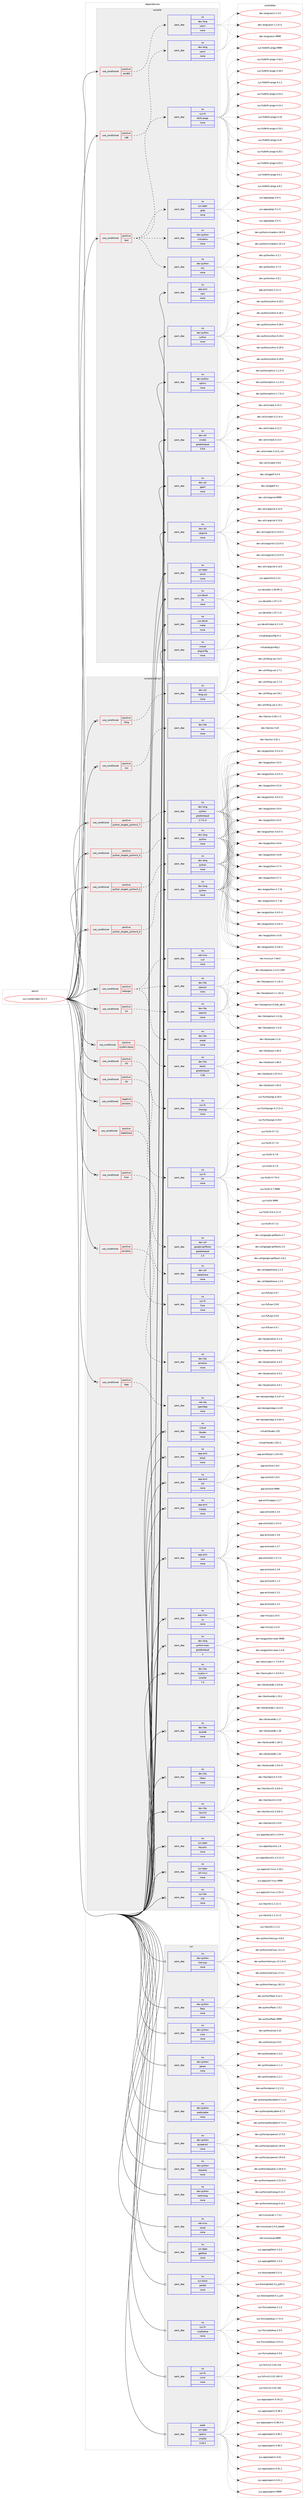digraph prolog {

# *************
# Graph options
# *************

newrank=true;
concentrate=true;
compound=true;
graph [rankdir=LR,fontname=Helvetica,fontsize=10,ranksep=1.5];#, ranksep=2.5, nodesep=0.2];
edge  [arrowhead=vee];
node  [fontname=Helvetica,fontsize=10];

# **********
# The ebuild
# **********

subgraph cluster_leftcol {
color=gray;
rank=same;
label=<<i>ebuild</i>>;
id [label="sys-cluster/ceph-12.2.7", color=red, width=4, href="../sys-cluster/ceph-12.2.7.svg"];
}

# ****************
# The dependencies
# ****************

subgraph cluster_midcol {
color=gray;
label=<<i>dependencies</i>>;
subgraph cluster_compile {
fillcolor="#eeeeee";
style=filled;
label=<<i>compile</i>>;
subgraph cond458346 {
dependency1720177 [label=<<TABLE BORDER="0" CELLBORDER="1" CELLSPACING="0" CELLPADDING="4"><TR><TD ROWSPAN="3" CELLPADDING="10">use_conditional</TD></TR><TR><TD>positive</TD></TR><TR><TD>amd64</TD></TR></TABLE>>, shape=none, color=red];
subgraph pack1233643 {
dependency1720178 [label=<<TABLE BORDER="0" CELLBORDER="1" CELLSPACING="0" CELLPADDING="4" WIDTH="220"><TR><TD ROWSPAN="6" CELLPADDING="30">pack_dep</TD></TR><TR><TD WIDTH="110">no</TD></TR><TR><TD>dev-lang</TD></TR><TR><TD>yasm</TD></TR><TR><TD>none</TD></TR><TR><TD></TD></TR></TABLE>>, shape=none, color=blue];
}
dependency1720177:e -> dependency1720178:w [weight=20,style="dashed",arrowhead="vee"];
}
id:e -> dependency1720177:w [weight=20,style="solid",arrowhead="vee"];
subgraph cond458347 {
dependency1720179 [label=<<TABLE BORDER="0" CELLBORDER="1" CELLSPACING="0" CELLPADDING="4"><TR><TD ROWSPAN="3" CELLPADDING="10">use_conditional</TD></TR><TR><TD>positive</TD></TR><TR><TD>test</TD></TR></TABLE>>, shape=none, color=red];
subgraph pack1233644 {
dependency1720180 [label=<<TABLE BORDER="0" CELLBORDER="1" CELLSPACING="0" CELLPADDING="4" WIDTH="220"><TR><TD ROWSPAN="6" CELLPADDING="30">pack_dep</TD></TR><TR><TD WIDTH="110">no</TD></TR><TR><TD>dev-python</TD></TR><TR><TD>tox</TD></TR><TR><TD>none</TD></TR><TR><TD></TD></TR></TABLE>>, shape=none, color=blue];
}
dependency1720179:e -> dependency1720180:w [weight=20,style="dashed",arrowhead="vee"];
subgraph pack1233645 {
dependency1720181 [label=<<TABLE BORDER="0" CELLBORDER="1" CELLSPACING="0" CELLPADDING="4" WIDTH="220"><TR><TD ROWSPAN="6" CELLPADDING="30">pack_dep</TD></TR><TR><TD WIDTH="110">no</TD></TR><TR><TD>dev-python</TD></TR><TR><TD>virtualenv</TD></TR><TR><TD>none</TD></TR><TR><TD></TD></TR></TABLE>>, shape=none, color=blue];
}
dependency1720179:e -> dependency1720181:w [weight=20,style="dashed",arrowhead="vee"];
subgraph pack1233646 {
dependency1720182 [label=<<TABLE BORDER="0" CELLBORDER="1" CELLSPACING="0" CELLPADDING="4" WIDTH="220"><TR><TD ROWSPAN="6" CELLPADDING="30">pack_dep</TD></TR><TR><TD WIDTH="110">no</TD></TR><TR><TD>sys-apps</TD></TR><TR><TD>grep</TD></TR><TR><TD>none</TD></TR><TR><TD></TD></TR></TABLE>>, shape=none, color=blue];
}
dependency1720179:e -> dependency1720182:w [weight=20,style="dashed",arrowhead="vee"];
subgraph pack1233647 {
dependency1720183 [label=<<TABLE BORDER="0" CELLBORDER="1" CELLSPACING="0" CELLPADDING="4" WIDTH="220"><TR><TD ROWSPAN="6" CELLPADDING="30">pack_dep</TD></TR><TR><TD WIDTH="110">no</TD></TR><TR><TD>sys-fs</TD></TR><TR><TD>btrfs-progs</TD></TR><TR><TD>none</TD></TR><TR><TD></TD></TR></TABLE>>, shape=none, color=blue];
}
dependency1720179:e -> dependency1720183:w [weight=20,style="dashed",arrowhead="vee"];
}
id:e -> dependency1720179:w [weight=20,style="solid",arrowhead="vee"];
subgraph cond458348 {
dependency1720184 [label=<<TABLE BORDER="0" CELLBORDER="1" CELLSPACING="0" CELLPADDING="4"><TR><TD ROWSPAN="3" CELLPADDING="10">use_conditional</TD></TR><TR><TD>positive</TD></TR><TR><TD>x86</TD></TR></TABLE>>, shape=none, color=red];
subgraph pack1233648 {
dependency1720185 [label=<<TABLE BORDER="0" CELLBORDER="1" CELLSPACING="0" CELLPADDING="4" WIDTH="220"><TR><TD ROWSPAN="6" CELLPADDING="30">pack_dep</TD></TR><TR><TD WIDTH="110">no</TD></TR><TR><TD>dev-lang</TD></TR><TR><TD>yasm</TD></TR><TR><TD>none</TD></TR><TR><TD></TD></TR></TABLE>>, shape=none, color=blue];
}
dependency1720184:e -> dependency1720185:w [weight=20,style="dashed",arrowhead="vee"];
}
id:e -> dependency1720184:w [weight=20,style="solid",arrowhead="vee"];
subgraph pack1233649 {
dependency1720186 [label=<<TABLE BORDER="0" CELLBORDER="1" CELLSPACING="0" CELLPADDING="4" WIDTH="220"><TR><TD ROWSPAN="6" CELLPADDING="30">pack_dep</TD></TR><TR><TD WIDTH="110">no</TD></TR><TR><TD>app-arch</TD></TR><TR><TD>cpio</TD></TR><TR><TD>none</TD></TR><TR><TD></TD></TR></TABLE>>, shape=none, color=blue];
}
id:e -> dependency1720186:w [weight=20,style="solid",arrowhead="vee"];
subgraph pack1233650 {
dependency1720187 [label=<<TABLE BORDER="0" CELLBORDER="1" CELLSPACING="0" CELLPADDING="4" WIDTH="220"><TR><TD ROWSPAN="6" CELLPADDING="30">pack_dep</TD></TR><TR><TD WIDTH="110">no</TD></TR><TR><TD>dev-python</TD></TR><TR><TD>cython</TD></TR><TR><TD>none</TD></TR><TR><TD></TD></TR></TABLE>>, shape=none, color=blue];
}
id:e -> dependency1720187:w [weight=20,style="solid",arrowhead="vee"];
subgraph pack1233651 {
dependency1720188 [label=<<TABLE BORDER="0" CELLBORDER="1" CELLSPACING="0" CELLPADDING="4" WIDTH="220"><TR><TD ROWSPAN="6" CELLPADDING="30">pack_dep</TD></TR><TR><TD WIDTH="110">no</TD></TR><TR><TD>dev-python</TD></TR><TR><TD>sphinx</TD></TR><TR><TD>none</TD></TR><TR><TD></TD></TR></TABLE>>, shape=none, color=blue];
}
id:e -> dependency1720188:w [weight=20,style="solid",arrowhead="vee"];
subgraph pack1233652 {
dependency1720189 [label=<<TABLE BORDER="0" CELLBORDER="1" CELLSPACING="0" CELLPADDING="4" WIDTH="220"><TR><TD ROWSPAN="6" CELLPADDING="30">pack_dep</TD></TR><TR><TD WIDTH="110">no</TD></TR><TR><TD>dev-util</TD></TR><TR><TD>cmake</TD></TR><TR><TD>greaterequal</TD></TR><TR><TD>3.9.6</TD></TR></TABLE>>, shape=none, color=blue];
}
id:e -> dependency1720189:w [weight=20,style="solid",arrowhead="vee"];
subgraph pack1233653 {
dependency1720190 [label=<<TABLE BORDER="0" CELLBORDER="1" CELLSPACING="0" CELLPADDING="4" WIDTH="220"><TR><TD ROWSPAN="6" CELLPADDING="30">pack_dep</TD></TR><TR><TD WIDTH="110">no</TD></TR><TR><TD>dev-util</TD></TR><TR><TD>gperf</TD></TR><TR><TD>none</TD></TR><TR><TD></TD></TR></TABLE>>, shape=none, color=blue];
}
id:e -> dependency1720190:w [weight=20,style="solid",arrowhead="vee"];
subgraph pack1233654 {
dependency1720191 [label=<<TABLE BORDER="0" CELLBORDER="1" CELLSPACING="0" CELLPADDING="4" WIDTH="220"><TR><TD ROWSPAN="6" CELLPADDING="30">pack_dep</TD></TR><TR><TD WIDTH="110">no</TD></TR><TR><TD>dev-util</TD></TR><TR><TD>valgrind</TD></TR><TR><TD>none</TD></TR><TR><TD></TD></TR></TABLE>>, shape=none, color=blue];
}
id:e -> dependency1720191:w [weight=20,style="solid",arrowhead="vee"];
subgraph pack1233655 {
dependency1720192 [label=<<TABLE BORDER="0" CELLBORDER="1" CELLSPACING="0" CELLPADDING="4" WIDTH="220"><TR><TD ROWSPAN="6" CELLPADDING="30">pack_dep</TD></TR><TR><TD WIDTH="110">no</TD></TR><TR><TD>sys-apps</TD></TR><TR><TD>which</TD></TR><TR><TD>none</TD></TR><TR><TD></TD></TR></TABLE>>, shape=none, color=blue];
}
id:e -> dependency1720192:w [weight=20,style="solid",arrowhead="vee"];
subgraph pack1233656 {
dependency1720193 [label=<<TABLE BORDER="0" CELLBORDER="1" CELLSPACING="0" CELLPADDING="4" WIDTH="220"><TR><TD ROWSPAN="6" CELLPADDING="30">pack_dep</TD></TR><TR><TD WIDTH="110">no</TD></TR><TR><TD>sys-devel</TD></TR><TR><TD>bc</TD></TR><TR><TD>none</TD></TR><TR><TD></TD></TR></TABLE>>, shape=none, color=blue];
}
id:e -> dependency1720193:w [weight=20,style="solid",arrowhead="vee"];
subgraph pack1233657 {
dependency1720194 [label=<<TABLE BORDER="0" CELLBORDER="1" CELLSPACING="0" CELLPADDING="4" WIDTH="220"><TR><TD ROWSPAN="6" CELLPADDING="30">pack_dep</TD></TR><TR><TD WIDTH="110">no</TD></TR><TR><TD>sys-devel</TD></TR><TR><TD>make</TD></TR><TR><TD>none</TD></TR><TR><TD></TD></TR></TABLE>>, shape=none, color=blue];
}
id:e -> dependency1720194:w [weight=20,style="solid",arrowhead="vee"];
subgraph pack1233658 {
dependency1720195 [label=<<TABLE BORDER="0" CELLBORDER="1" CELLSPACING="0" CELLPADDING="4" WIDTH="220"><TR><TD ROWSPAN="6" CELLPADDING="30">pack_dep</TD></TR><TR><TD WIDTH="110">no</TD></TR><TR><TD>virtual</TD></TR><TR><TD>pkgconfig</TD></TR><TR><TD>none</TD></TR><TR><TD></TD></TR></TABLE>>, shape=none, color=blue];
}
id:e -> dependency1720195:w [weight=20,style="solid",arrowhead="vee"];
}
subgraph cluster_compileandrun {
fillcolor="#eeeeee";
style=filled;
label=<<i>compile and run</i>>;
subgraph cond458349 {
dependency1720196 [label=<<TABLE BORDER="0" CELLBORDER="1" CELLSPACING="0" CELLPADDING="4"><TR><TD ROWSPAN="3" CELLPADDING="10">use_conditional</TD></TR><TR><TD>negative</TD></TR><TR><TD>jemalloc</TD></TR></TABLE>>, shape=none, color=red];
subgraph pack1233659 {
dependency1720197 [label=<<TABLE BORDER="0" CELLBORDER="1" CELLSPACING="0" CELLPADDING="4" WIDTH="220"><TR><TD ROWSPAN="6" CELLPADDING="30">pack_dep</TD></TR><TR><TD WIDTH="110">no</TD></TR><TR><TD>dev-util</TD></TR><TR><TD>google-perftools</TD></TR><TR><TD>greaterequal</TD></TR><TR><TD>2.4</TD></TR></TABLE>>, shape=none, color=blue];
}
dependency1720196:e -> dependency1720197:w [weight=20,style="dashed",arrowhead="vee"];
}
id:e -> dependency1720196:w [weight=20,style="solid",arrowhead="odotvee"];
subgraph cond458350 {
dependency1720198 [label=<<TABLE BORDER="0" CELLBORDER="1" CELLSPACING="0" CELLPADDING="4"><TR><TD ROWSPAN="3" CELLPADDING="10">use_conditional</TD></TR><TR><TD>positive</TD></TR><TR><TD>babeltrace</TD></TR></TABLE>>, shape=none, color=red];
subgraph pack1233660 {
dependency1720199 [label=<<TABLE BORDER="0" CELLBORDER="1" CELLSPACING="0" CELLPADDING="4" WIDTH="220"><TR><TD ROWSPAN="6" CELLPADDING="30">pack_dep</TD></TR><TR><TD WIDTH="110">no</TD></TR><TR><TD>dev-util</TD></TR><TR><TD>babeltrace</TD></TR><TR><TD>none</TD></TR><TR><TD></TD></TR></TABLE>>, shape=none, color=blue];
}
dependency1720198:e -> dependency1720199:w [weight=20,style="dashed",arrowhead="vee"];
}
id:e -> dependency1720198:w [weight=20,style="solid",arrowhead="odotvee"];
subgraph cond458351 {
dependency1720200 [label=<<TABLE BORDER="0" CELLBORDER="1" CELLSPACING="0" CELLPADDING="4"><TR><TD ROWSPAN="3" CELLPADDING="10">use_conditional</TD></TR><TR><TD>positive</TD></TR><TR><TD>fuse</TD></TR></TABLE>>, shape=none, color=red];
subgraph pack1233661 {
dependency1720201 [label=<<TABLE BORDER="0" CELLBORDER="1" CELLSPACING="0" CELLPADDING="4" WIDTH="220"><TR><TD ROWSPAN="6" CELLPADDING="30">pack_dep</TD></TR><TR><TD WIDTH="110">no</TD></TR><TR><TD>sys-fs</TD></TR><TR><TD>fuse</TD></TR><TR><TD>none</TD></TR><TR><TD></TD></TR></TABLE>>, shape=none, color=blue];
}
dependency1720200:e -> dependency1720201:w [weight=20,style="dashed",arrowhead="vee"];
}
id:e -> dependency1720200:w [weight=20,style="solid",arrowhead="odotvee"];
subgraph cond458352 {
dependency1720202 [label=<<TABLE BORDER="0" CELLBORDER="1" CELLSPACING="0" CELLPADDING="4"><TR><TD ROWSPAN="3" CELLPADDING="10">use_conditional</TD></TR><TR><TD>positive</TD></TR><TR><TD>jemalloc</TD></TR></TABLE>>, shape=none, color=red];
subgraph pack1233662 {
dependency1720203 [label=<<TABLE BORDER="0" CELLBORDER="1" CELLSPACING="0" CELLPADDING="4" WIDTH="220"><TR><TD ROWSPAN="6" CELLPADDING="30">pack_dep</TD></TR><TR><TD WIDTH="110">no</TD></TR><TR><TD>dev-libs</TD></TR><TR><TD>jemalloc</TD></TR><TR><TD>none</TD></TR><TR><TD></TD></TR></TABLE>>, shape=none, color=blue];
}
dependency1720202:e -> dependency1720203:w [weight=20,style="dashed",arrowhead="vee"];
}
id:e -> dependency1720202:w [weight=20,style="solid",arrowhead="odotvee"];
subgraph cond458353 {
dependency1720204 [label=<<TABLE BORDER="0" CELLBORDER="1" CELLSPACING="0" CELLPADDING="4"><TR><TD ROWSPAN="3" CELLPADDING="10">use_conditional</TD></TR><TR><TD>positive</TD></TR><TR><TD>ldap</TD></TR></TABLE>>, shape=none, color=red];
subgraph pack1233663 {
dependency1720205 [label=<<TABLE BORDER="0" CELLBORDER="1" CELLSPACING="0" CELLPADDING="4" WIDTH="220"><TR><TD ROWSPAN="6" CELLPADDING="30">pack_dep</TD></TR><TR><TD WIDTH="110">no</TD></TR><TR><TD>net-nds</TD></TR><TR><TD>openldap</TD></TR><TR><TD>none</TD></TR><TR><TD></TD></TR></TABLE>>, shape=none, color=blue];
}
dependency1720204:e -> dependency1720205:w [weight=20,style="dashed",arrowhead="vee"];
}
id:e -> dependency1720204:w [weight=20,style="solid",arrowhead="odotvee"];
subgraph cond458354 {
dependency1720206 [label=<<TABLE BORDER="0" CELLBORDER="1" CELLSPACING="0" CELLPADDING="4"><TR><TD ROWSPAN="3" CELLPADDING="10">use_conditional</TD></TR><TR><TD>positive</TD></TR><TR><TD>lttng</TD></TR></TABLE>>, shape=none, color=red];
subgraph pack1233664 {
dependency1720207 [label=<<TABLE BORDER="0" CELLBORDER="1" CELLSPACING="0" CELLPADDING="4" WIDTH="220"><TR><TD ROWSPAN="6" CELLPADDING="30">pack_dep</TD></TR><TR><TD WIDTH="110">no</TD></TR><TR><TD>dev-util</TD></TR><TR><TD>lttng-ust</TD></TR><TR><TD>none</TD></TR><TR><TD></TD></TR></TABLE>>, shape=none, color=blue];
}
dependency1720206:e -> dependency1720207:w [weight=20,style="dashed",arrowhead="vee"];
}
id:e -> dependency1720206:w [weight=20,style="solid",arrowhead="odotvee"];
subgraph cond458355 {
dependency1720208 [label=<<TABLE BORDER="0" CELLBORDER="1" CELLSPACING="0" CELLPADDING="4"><TR><TD ROWSPAN="3" CELLPADDING="10">use_conditional</TD></TR><TR><TD>positive</TD></TR><TR><TD>nss</TD></TR></TABLE>>, shape=none, color=red];
subgraph pack1233665 {
dependency1720209 [label=<<TABLE BORDER="0" CELLBORDER="1" CELLSPACING="0" CELLPADDING="4" WIDTH="220"><TR><TD ROWSPAN="6" CELLPADDING="30">pack_dep</TD></TR><TR><TD WIDTH="110">no</TD></TR><TR><TD>dev-libs</TD></TR><TR><TD>nss</TD></TR><TR><TD>none</TD></TR><TR><TD></TD></TR></TABLE>>, shape=none, color=blue];
}
dependency1720208:e -> dependency1720209:w [weight=20,style="dashed",arrowhead="vee"];
}
id:e -> dependency1720208:w [weight=20,style="solid",arrowhead="odotvee"];
subgraph cond458356 {
dependency1720210 [label=<<TABLE BORDER="0" CELLBORDER="1" CELLSPACING="0" CELLPADDING="4"><TR><TD ROWSPAN="3" CELLPADDING="10">use_conditional</TD></TR><TR><TD>positive</TD></TR><TR><TD>python_targets_python2_7</TD></TR></TABLE>>, shape=none, color=red];
subgraph pack1233666 {
dependency1720211 [label=<<TABLE BORDER="0" CELLBORDER="1" CELLSPACING="0" CELLPADDING="4" WIDTH="220"><TR><TD ROWSPAN="6" CELLPADDING="30">pack_dep</TD></TR><TR><TD WIDTH="110">no</TD></TR><TR><TD>dev-lang</TD></TR><TR><TD>python</TD></TR><TR><TD>greaterequal</TD></TR><TR><TD>2.7.5-r2</TD></TR></TABLE>>, shape=none, color=blue];
}
dependency1720210:e -> dependency1720211:w [weight=20,style="dashed",arrowhead="vee"];
}
id:e -> dependency1720210:w [weight=20,style="solid",arrowhead="odotvee"];
subgraph cond458357 {
dependency1720212 [label=<<TABLE BORDER="0" CELLBORDER="1" CELLSPACING="0" CELLPADDING="4"><TR><TD ROWSPAN="3" CELLPADDING="10">use_conditional</TD></TR><TR><TD>positive</TD></TR><TR><TD>python_targets_python3_4</TD></TR></TABLE>>, shape=none, color=red];
subgraph pack1233667 {
dependency1720213 [label=<<TABLE BORDER="0" CELLBORDER="1" CELLSPACING="0" CELLPADDING="4" WIDTH="220"><TR><TD ROWSPAN="6" CELLPADDING="30">pack_dep</TD></TR><TR><TD WIDTH="110">no</TD></TR><TR><TD>dev-lang</TD></TR><TR><TD>python</TD></TR><TR><TD>none</TD></TR><TR><TD></TD></TR></TABLE>>, shape=none, color=blue];
}
dependency1720212:e -> dependency1720213:w [weight=20,style="dashed",arrowhead="vee"];
}
id:e -> dependency1720212:w [weight=20,style="solid",arrowhead="odotvee"];
subgraph cond458358 {
dependency1720214 [label=<<TABLE BORDER="0" CELLBORDER="1" CELLSPACING="0" CELLPADDING="4"><TR><TD ROWSPAN="3" CELLPADDING="10">use_conditional</TD></TR><TR><TD>positive</TD></TR><TR><TD>python_targets_python3_5</TD></TR></TABLE>>, shape=none, color=red];
subgraph pack1233668 {
dependency1720215 [label=<<TABLE BORDER="0" CELLBORDER="1" CELLSPACING="0" CELLPADDING="4" WIDTH="220"><TR><TD ROWSPAN="6" CELLPADDING="30">pack_dep</TD></TR><TR><TD WIDTH="110">no</TD></TR><TR><TD>dev-lang</TD></TR><TR><TD>python</TD></TR><TR><TD>none</TD></TR><TR><TD></TD></TR></TABLE>>, shape=none, color=blue];
}
dependency1720214:e -> dependency1720215:w [weight=20,style="dashed",arrowhead="vee"];
}
id:e -> dependency1720214:w [weight=20,style="solid",arrowhead="odotvee"];
subgraph cond458359 {
dependency1720216 [label=<<TABLE BORDER="0" CELLBORDER="1" CELLSPACING="0" CELLPADDING="4"><TR><TD ROWSPAN="3" CELLPADDING="10">use_conditional</TD></TR><TR><TD>positive</TD></TR><TR><TD>python_targets_python3_6</TD></TR></TABLE>>, shape=none, color=red];
subgraph pack1233669 {
dependency1720217 [label=<<TABLE BORDER="0" CELLBORDER="1" CELLSPACING="0" CELLPADDING="4" WIDTH="220"><TR><TD ROWSPAN="6" CELLPADDING="30">pack_dep</TD></TR><TR><TD WIDTH="110">no</TD></TR><TR><TD>dev-lang</TD></TR><TR><TD>python</TD></TR><TR><TD>none</TD></TR><TR><TD></TD></TR></TABLE>>, shape=none, color=blue];
}
dependency1720216:e -> dependency1720217:w [weight=20,style="dashed",arrowhead="vee"];
}
id:e -> dependency1720216:w [weight=20,style="solid",arrowhead="odotvee"];
subgraph cond458360 {
dependency1720218 [label=<<TABLE BORDER="0" CELLBORDER="1" CELLSPACING="0" CELLPADDING="4"><TR><TD ROWSPAN="3" CELLPADDING="10">use_conditional</TD></TR><TR><TD>positive</TD></TR><TR><TD>radosgw</TD></TR></TABLE>>, shape=none, color=red];
subgraph pack1233670 {
dependency1720219 [label=<<TABLE BORDER="0" CELLBORDER="1" CELLSPACING="0" CELLPADDING="4" WIDTH="220"><TR><TD ROWSPAN="6" CELLPADDING="30">pack_dep</TD></TR><TR><TD WIDTH="110">no</TD></TR><TR><TD>dev-libs</TD></TR><TR><TD>expat</TD></TR><TR><TD>none</TD></TR><TR><TD></TD></TR></TABLE>>, shape=none, color=blue];
}
dependency1720218:e -> dependency1720219:w [weight=20,style="dashed",arrowhead="vee"];
subgraph pack1233671 {
dependency1720220 [label=<<TABLE BORDER="0" CELLBORDER="1" CELLSPACING="0" CELLPADDING="4" WIDTH="220"><TR><TD ROWSPAN="6" CELLPADDING="30">pack_dep</TD></TR><TR><TD WIDTH="110">no</TD></TR><TR><TD>dev-libs</TD></TR><TR><TD>openssl</TD></TR><TR><TD>none</TD></TR><TR><TD></TD></TR></TABLE>>, shape=none, color=blue];
}
dependency1720218:e -> dependency1720220:w [weight=20,style="dashed",arrowhead="vee"];
subgraph pack1233672 {
dependency1720221 [label=<<TABLE BORDER="0" CELLBORDER="1" CELLSPACING="0" CELLPADDING="4" WIDTH="220"><TR><TD ROWSPAN="6" CELLPADDING="30">pack_dep</TD></TR><TR><TD WIDTH="110">no</TD></TR><TR><TD>net-misc</TD></TR><TR><TD>curl</TD></TR><TR><TD>none</TD></TR><TR><TD></TD></TR></TABLE>>, shape=none, color=blue];
}
dependency1720218:e -> dependency1720221:w [weight=20,style="dashed",arrowhead="vee"];
}
id:e -> dependency1720218:w [weight=20,style="solid",arrowhead="odotvee"];
subgraph cond458361 {
dependency1720222 [label=<<TABLE BORDER="0" CELLBORDER="1" CELLSPACING="0" CELLPADDING="4"><TR><TD ROWSPAN="3" CELLPADDING="10">use_conditional</TD></TR><TR><TD>positive</TD></TR><TR><TD>ssl</TD></TR></TABLE>>, shape=none, color=red];
subgraph pack1233673 {
dependency1720223 [label=<<TABLE BORDER="0" CELLBORDER="1" CELLSPACING="0" CELLPADDING="4" WIDTH="220"><TR><TD ROWSPAN="6" CELLPADDING="30">pack_dep</TD></TR><TR><TD WIDTH="110">no</TD></TR><TR><TD>dev-libs</TD></TR><TR><TD>openssl</TD></TR><TR><TD>none</TD></TR><TR><TD></TD></TR></TABLE>>, shape=none, color=blue];
}
dependency1720222:e -> dependency1720223:w [weight=20,style="dashed",arrowhead="vee"];
}
id:e -> dependency1720222:w [weight=20,style="solid",arrowhead="odotvee"];
subgraph cond458362 {
dependency1720224 [label=<<TABLE BORDER="0" CELLBORDER="1" CELLSPACING="0" CELLPADDING="4"><TR><TD ROWSPAN="3" CELLPADDING="10">use_conditional</TD></TR><TR><TD>positive</TD></TR><TR><TD>system-boost</TD></TR></TABLE>>, shape=none, color=red];
subgraph pack1233674 {
dependency1720225 [label=<<TABLE BORDER="0" CELLBORDER="1" CELLSPACING="0" CELLPADDING="4" WIDTH="220"><TR><TD ROWSPAN="6" CELLPADDING="30">pack_dep</TD></TR><TR><TD WIDTH="110">no</TD></TR><TR><TD>dev-libs</TD></TR><TR><TD>boost</TD></TR><TR><TD>greaterequal</TD></TR><TR><TD>1.66</TD></TR></TABLE>>, shape=none, color=blue];
}
dependency1720224:e -> dependency1720225:w [weight=20,style="dashed",arrowhead="vee"];
}
id:e -> dependency1720224:w [weight=20,style="solid",arrowhead="odotvee"];
subgraph cond458363 {
dependency1720226 [label=<<TABLE BORDER="0" CELLBORDER="1" CELLSPACING="0" CELLPADDING="4"><TR><TD ROWSPAN="3" CELLPADDING="10">use_conditional</TD></TR><TR><TD>positive</TD></TR><TR><TD>xfs</TD></TR></TABLE>>, shape=none, color=red];
subgraph pack1233675 {
dependency1720227 [label=<<TABLE BORDER="0" CELLBORDER="1" CELLSPACING="0" CELLPADDING="4" WIDTH="220"><TR><TD ROWSPAN="6" CELLPADDING="30">pack_dep</TD></TR><TR><TD WIDTH="110">no</TD></TR><TR><TD>sys-fs</TD></TR><TR><TD>xfsprogs</TD></TR><TR><TD>none</TD></TR><TR><TD></TD></TR></TABLE>>, shape=none, color=blue];
}
dependency1720226:e -> dependency1720227:w [weight=20,style="dashed",arrowhead="vee"];
}
id:e -> dependency1720226:w [weight=20,style="solid",arrowhead="odotvee"];
subgraph cond458364 {
dependency1720228 [label=<<TABLE BORDER="0" CELLBORDER="1" CELLSPACING="0" CELLPADDING="4"><TR><TD ROWSPAN="3" CELLPADDING="10">use_conditional</TD></TR><TR><TD>positive</TD></TR><TR><TD>zfs</TD></TR></TABLE>>, shape=none, color=red];
subgraph pack1233676 {
dependency1720229 [label=<<TABLE BORDER="0" CELLBORDER="1" CELLSPACING="0" CELLPADDING="4" WIDTH="220"><TR><TD ROWSPAN="6" CELLPADDING="30">pack_dep</TD></TR><TR><TD WIDTH="110">no</TD></TR><TR><TD>sys-fs</TD></TR><TR><TD>zfs</TD></TR><TR><TD>none</TD></TR><TR><TD></TD></TR></TABLE>>, shape=none, color=blue];
}
dependency1720228:e -> dependency1720229:w [weight=20,style="dashed",arrowhead="vee"];
}
id:e -> dependency1720228:w [weight=20,style="solid",arrowhead="odotvee"];
subgraph pack1233677 {
dependency1720230 [label=<<TABLE BORDER="0" CELLBORDER="1" CELLSPACING="0" CELLPADDING="4" WIDTH="220"><TR><TD ROWSPAN="6" CELLPADDING="30">pack_dep</TD></TR><TR><TD WIDTH="110">no</TD></TR><TR><TD>app-arch</TD></TR><TR><TD>bzip2</TD></TR><TR><TD>none</TD></TR><TR><TD></TD></TR></TABLE>>, shape=none, color=blue];
}
id:e -> dependency1720230:w [weight=20,style="solid",arrowhead="odotvee"];
subgraph pack1233678 {
dependency1720231 [label=<<TABLE BORDER="0" CELLBORDER="1" CELLSPACING="0" CELLPADDING="4" WIDTH="220"><TR><TD ROWSPAN="6" CELLPADDING="30">pack_dep</TD></TR><TR><TD WIDTH="110">no</TD></TR><TR><TD>app-arch</TD></TR><TR><TD>lz4</TD></TR><TR><TD>none</TD></TR><TR><TD></TD></TR></TABLE>>, shape=none, color=blue];
}
id:e -> dependency1720231:w [weight=20,style="solid",arrowhead="odotvee"];
subgraph pack1233679 {
dependency1720232 [label=<<TABLE BORDER="0" CELLBORDER="1" CELLSPACING="0" CELLPADDING="4" WIDTH="220"><TR><TD ROWSPAN="6" CELLPADDING="30">pack_dep</TD></TR><TR><TD WIDTH="110">no</TD></TR><TR><TD>app-arch</TD></TR><TR><TD>snappy</TD></TR><TR><TD>none</TD></TR><TR><TD></TD></TR></TABLE>>, shape=none, color=blue];
}
id:e -> dependency1720232:w [weight=20,style="solid",arrowhead="odotvee"];
subgraph pack1233680 {
dependency1720233 [label=<<TABLE BORDER="0" CELLBORDER="1" CELLSPACING="0" CELLPADDING="4" WIDTH="220"><TR><TD ROWSPAN="6" CELLPADDING="30">pack_dep</TD></TR><TR><TD WIDTH="110">no</TD></TR><TR><TD>app-arch</TD></TR><TR><TD>zstd</TD></TR><TR><TD>none</TD></TR><TR><TD></TD></TR></TABLE>>, shape=none, color=blue];
}
id:e -> dependency1720233:w [weight=20,style="solid",arrowhead="odotvee"];
subgraph pack1233681 {
dependency1720234 [label=<<TABLE BORDER="0" CELLBORDER="1" CELLSPACING="0" CELLPADDING="4" WIDTH="220"><TR><TD ROWSPAN="6" CELLPADDING="30">pack_dep</TD></TR><TR><TD WIDTH="110">no</TD></TR><TR><TD>app-misc</TD></TR><TR><TD>jq</TD></TR><TR><TD>none</TD></TR><TR><TD></TD></TR></TABLE>>, shape=none, color=blue];
}
id:e -> dependency1720234:w [weight=20,style="solid",arrowhead="odotvee"];
subgraph pack1233682 {
dependency1720235 [label=<<TABLE BORDER="0" CELLBORDER="1" CELLSPACING="0" CELLPADDING="4" WIDTH="220"><TR><TD ROWSPAN="6" CELLPADDING="30">pack_dep</TD></TR><TR><TD WIDTH="110">no</TD></TR><TR><TD>dev-lang</TD></TR><TR><TD>python-exec</TD></TR><TR><TD>greaterequal</TD></TR><TR><TD>2</TD></TR></TABLE>>, shape=none, color=blue];
}
id:e -> dependency1720235:w [weight=20,style="solid",arrowhead="odotvee"];
subgraph pack1233683 {
dependency1720236 [label=<<TABLE BORDER="0" CELLBORDER="1" CELLSPACING="0" CELLPADDING="4" WIDTH="220"><TR><TD ROWSPAN="6" CELLPADDING="30">pack_dep</TD></TR><TR><TD WIDTH="110">no</TD></TR><TR><TD>dev-libs</TD></TR><TR><TD>crypto++</TD></TR><TR><TD>smaller</TD></TR><TR><TD>7.0</TD></TR></TABLE>>, shape=none, color=blue];
}
id:e -> dependency1720236:w [weight=20,style="solid",arrowhead="odotvee"];
subgraph pack1233684 {
dependency1720237 [label=<<TABLE BORDER="0" CELLBORDER="1" CELLSPACING="0" CELLPADDING="4" WIDTH="220"><TR><TD ROWSPAN="6" CELLPADDING="30">pack_dep</TD></TR><TR><TD WIDTH="110">no</TD></TR><TR><TD>dev-libs</TD></TR><TR><TD>leveldb</TD></TR><TR><TD>none</TD></TR><TR><TD></TD></TR></TABLE>>, shape=none, color=blue];
}
id:e -> dependency1720237:w [weight=20,style="solid",arrowhead="odotvee"];
subgraph pack1233685 {
dependency1720238 [label=<<TABLE BORDER="0" CELLBORDER="1" CELLSPACING="0" CELLPADDING="4" WIDTH="220"><TR><TD ROWSPAN="6" CELLPADDING="30">pack_dep</TD></TR><TR><TD WIDTH="110">no</TD></TR><TR><TD>dev-libs</TD></TR><TR><TD>libaio</TD></TR><TR><TD>none</TD></TR><TR><TD></TD></TR></TABLE>>, shape=none, color=blue];
}
id:e -> dependency1720238:w [weight=20,style="solid",arrowhead="odotvee"];
subgraph pack1233686 {
dependency1720239 [label=<<TABLE BORDER="0" CELLBORDER="1" CELLSPACING="0" CELLPADDING="4" WIDTH="220"><TR><TD ROWSPAN="6" CELLPADDING="30">pack_dep</TD></TR><TR><TD WIDTH="110">no</TD></TR><TR><TD>dev-libs</TD></TR><TR><TD>libxml2</TD></TR><TR><TD>none</TD></TR><TR><TD></TD></TR></TABLE>>, shape=none, color=blue];
}
id:e -> dependency1720239:w [weight=20,style="solid",arrowhead="odotvee"];
subgraph pack1233687 {
dependency1720240 [label=<<TABLE BORDER="0" CELLBORDER="1" CELLSPACING="0" CELLPADDING="4" WIDTH="220"><TR><TD ROWSPAN="6" CELLPADDING="30">pack_dep</TD></TR><TR><TD WIDTH="110">no</TD></TR><TR><TD>sys-apps</TD></TR><TR><TD>keyutils</TD></TR><TR><TD>none</TD></TR><TR><TD></TD></TR></TABLE>>, shape=none, color=blue];
}
id:e -> dependency1720240:w [weight=20,style="solid",arrowhead="odotvee"];
subgraph pack1233688 {
dependency1720241 [label=<<TABLE BORDER="0" CELLBORDER="1" CELLSPACING="0" CELLPADDING="4" WIDTH="220"><TR><TD ROWSPAN="6" CELLPADDING="30">pack_dep</TD></TR><TR><TD WIDTH="110">no</TD></TR><TR><TD>sys-apps</TD></TR><TR><TD>util-linux</TD></TR><TR><TD>none</TD></TR><TR><TD></TD></TR></TABLE>>, shape=none, color=blue];
}
id:e -> dependency1720241:w [weight=20,style="solid",arrowhead="odotvee"];
subgraph pack1233689 {
dependency1720242 [label=<<TABLE BORDER="0" CELLBORDER="1" CELLSPACING="0" CELLPADDING="4" WIDTH="220"><TR><TD ROWSPAN="6" CELLPADDING="30">pack_dep</TD></TR><TR><TD WIDTH="110">no</TD></TR><TR><TD>sys-libs</TD></TR><TR><TD>zlib</TD></TR><TR><TD>none</TD></TR><TR><TD></TD></TR></TABLE>>, shape=none, color=blue];
}
id:e -> dependency1720242:w [weight=20,style="solid",arrowhead="odotvee"];
subgraph pack1233690 {
dependency1720243 [label=<<TABLE BORDER="0" CELLBORDER="1" CELLSPACING="0" CELLPADDING="4" WIDTH="220"><TR><TD ROWSPAN="6" CELLPADDING="30">pack_dep</TD></TR><TR><TD WIDTH="110">no</TD></TR><TR><TD>virtual</TD></TR><TR><TD>libudev</TD></TR><TR><TD>none</TD></TR><TR><TD></TD></TR></TABLE>>, shape=none, color=blue];
}
id:e -> dependency1720243:w [weight=20,style="solid",arrowhead="odotvee"];
}
subgraph cluster_run {
fillcolor="#eeeeee";
style=filled;
label=<<i>run</i>>;
subgraph pack1233691 {
dependency1720244 [label=<<TABLE BORDER="0" CELLBORDER="1" CELLSPACING="0" CELLPADDING="4" WIDTH="220"><TR><TD ROWSPAN="6" CELLPADDING="30">pack_dep</TD></TR><TR><TD WIDTH="110">no</TD></TR><TR><TD>dev-python</TD></TR><TR><TD>cherrypy</TD></TR><TR><TD>none</TD></TR><TR><TD></TD></TR></TABLE>>, shape=none, color=blue];
}
id:e -> dependency1720244:w [weight=20,style="solid",arrowhead="odot"];
subgraph pack1233692 {
dependency1720245 [label=<<TABLE BORDER="0" CELLBORDER="1" CELLSPACING="0" CELLPADDING="4" WIDTH="220"><TR><TD ROWSPAN="6" CELLPADDING="30">pack_dep</TD></TR><TR><TD WIDTH="110">no</TD></TR><TR><TD>dev-python</TD></TR><TR><TD>flask</TD></TR><TR><TD>none</TD></TR><TR><TD></TD></TR></TABLE>>, shape=none, color=blue];
}
id:e -> dependency1720245:w [weight=20,style="solid",arrowhead="odot"];
subgraph pack1233693 {
dependency1720246 [label=<<TABLE BORDER="0" CELLBORDER="1" CELLSPACING="0" CELLPADDING="4" WIDTH="220"><TR><TD ROWSPAN="6" CELLPADDING="30">pack_dep</TD></TR><TR><TD WIDTH="110">no</TD></TR><TR><TD>dev-python</TD></TR><TR><TD>jinja</TD></TR><TR><TD>none</TD></TR><TR><TD></TD></TR></TABLE>>, shape=none, color=blue];
}
id:e -> dependency1720246:w [weight=20,style="solid",arrowhead="odot"];
subgraph pack1233694 {
dependency1720247 [label=<<TABLE BORDER="0" CELLBORDER="1" CELLSPACING="0" CELLPADDING="4" WIDTH="220"><TR><TD ROWSPAN="6" CELLPADDING="30">pack_dep</TD></TR><TR><TD WIDTH="110">no</TD></TR><TR><TD>dev-python</TD></TR><TR><TD>pecan</TD></TR><TR><TD>none</TD></TR><TR><TD></TD></TR></TABLE>>, shape=none, color=blue];
}
id:e -> dependency1720247:w [weight=20,style="solid",arrowhead="odot"];
subgraph pack1233695 {
dependency1720248 [label=<<TABLE BORDER="0" CELLBORDER="1" CELLSPACING="0" CELLPADDING="4" WIDTH="220"><TR><TD ROWSPAN="6" CELLPADDING="30">pack_dep</TD></TR><TR><TD WIDTH="110">no</TD></TR><TR><TD>dev-python</TD></TR><TR><TD>prettytable</TD></TR><TR><TD>none</TD></TR><TR><TD></TD></TR></TABLE>>, shape=none, color=blue];
}
id:e -> dependency1720248:w [weight=20,style="solid",arrowhead="odot"];
subgraph pack1233696 {
dependency1720249 [label=<<TABLE BORDER="0" CELLBORDER="1" CELLSPACING="0" CELLPADDING="4" WIDTH="220"><TR><TD ROWSPAN="6" CELLPADDING="30">pack_dep</TD></TR><TR><TD WIDTH="110">no</TD></TR><TR><TD>dev-python</TD></TR><TR><TD>pyopenssl</TD></TR><TR><TD>none</TD></TR><TR><TD></TD></TR></TABLE>>, shape=none, color=blue];
}
id:e -> dependency1720249:w [weight=20,style="solid",arrowhead="odot"];
subgraph pack1233697 {
dependency1720250 [label=<<TABLE BORDER="0" CELLBORDER="1" CELLSPACING="0" CELLPADDING="4" WIDTH="220"><TR><TD ROWSPAN="6" CELLPADDING="30">pack_dep</TD></TR><TR><TD WIDTH="110">no</TD></TR><TR><TD>dev-python</TD></TR><TR><TD>requests</TD></TR><TR><TD>none</TD></TR><TR><TD></TD></TR></TABLE>>, shape=none, color=blue];
}
id:e -> dependency1720250:w [weight=20,style="solid",arrowhead="odot"];
subgraph pack1233698 {
dependency1720251 [label=<<TABLE BORDER="0" CELLBORDER="1" CELLSPACING="0" CELLPADDING="4" WIDTH="220"><TR><TD ROWSPAN="6" CELLPADDING="30">pack_dep</TD></TR><TR><TD WIDTH="110">no</TD></TR><TR><TD>dev-python</TD></TR><TR><TD>werkzeug</TD></TR><TR><TD>none</TD></TR><TR><TD></TD></TR></TABLE>>, shape=none, color=blue];
}
id:e -> dependency1720251:w [weight=20,style="solid",arrowhead="odot"];
subgraph pack1233699 {
dependency1720252 [label=<<TABLE BORDER="0" CELLBORDER="1" CELLSPACING="0" CELLPADDING="4" WIDTH="220"><TR><TD ROWSPAN="6" CELLPADDING="30">pack_dep</TD></TR><TR><TD WIDTH="110">no</TD></TR><TR><TD>net-misc</TD></TR><TR><TD>socat</TD></TR><TR><TD>none</TD></TR><TR><TD></TD></TR></TABLE>>, shape=none, color=blue];
}
id:e -> dependency1720252:w [weight=20,style="solid",arrowhead="odot"];
subgraph pack1233700 {
dependency1720253 [label=<<TABLE BORDER="0" CELLBORDER="1" CELLSPACING="0" CELLPADDING="4" WIDTH="220"><TR><TD ROWSPAN="6" CELLPADDING="30">pack_dep</TD></TR><TR><TD WIDTH="110">no</TD></TR><TR><TD>sys-apps</TD></TR><TR><TD>gptfdisk</TD></TR><TR><TD>none</TD></TR><TR><TD></TD></TR></TABLE>>, shape=none, color=blue];
}
id:e -> dependency1720253:w [weight=20,style="solid",arrowhead="odot"];
subgraph pack1233701 {
dependency1720254 [label=<<TABLE BORDER="0" CELLBORDER="1" CELLSPACING="0" CELLPADDING="4" WIDTH="220"><TR><TD ROWSPAN="6" CELLPADDING="30">pack_dep</TD></TR><TR><TD WIDTH="110">no</TD></TR><TR><TD>sys-block</TD></TR><TR><TD>parted</TD></TR><TR><TD>none</TD></TR><TR><TD></TD></TR></TABLE>>, shape=none, color=blue];
}
id:e -> dependency1720254:w [weight=20,style="solid",arrowhead="odot"];
subgraph pack1233702 {
dependency1720255 [label=<<TABLE BORDER="0" CELLBORDER="1" CELLSPACING="0" CELLPADDING="4" WIDTH="220"><TR><TD ROWSPAN="6" CELLPADDING="30">pack_dep</TD></TR><TR><TD WIDTH="110">no</TD></TR><TR><TD>sys-fs</TD></TR><TR><TD>cryptsetup</TD></TR><TR><TD>none</TD></TR><TR><TD></TD></TR></TABLE>>, shape=none, color=blue];
}
id:e -> dependency1720255:w [weight=20,style="solid",arrowhead="odot"];
subgraph pack1233703 {
dependency1720256 [label=<<TABLE BORDER="0" CELLBORDER="1" CELLSPACING="0" CELLPADDING="4" WIDTH="220"><TR><TD ROWSPAN="6" CELLPADDING="30">pack_dep</TD></TR><TR><TD WIDTH="110">no</TD></TR><TR><TD>sys-fs</TD></TR><TR><TD>lvm2</TD></TR><TR><TD>none</TD></TR><TR><TD></TD></TR></TABLE>>, shape=none, color=blue];
}
id:e -> dependency1720256:w [weight=20,style="solid",arrowhead="odot"];
subgraph pack1233704 {
dependency1720257 [label=<<TABLE BORDER="0" CELLBORDER="1" CELLSPACING="0" CELLPADDING="4" WIDTH="220"><TR><TD ROWSPAN="6" CELLPADDING="30">pack_dep</TD></TR><TR><TD WIDTH="110">weak</TD></TR><TR><TD>sys-apps</TD></TR><TR><TD>openrc</TD></TR><TR><TD>smaller</TD></TR><TR><TD>0.26.3</TD></TR></TABLE>>, shape=none, color=blue];
}
id:e -> dependency1720257:w [weight=20,style="solid",arrowhead="odot"];
}
}

# **************
# The candidates
# **************

subgraph cluster_choices {
rank=same;
color=gray;
label=<<i>candidates</i>>;

subgraph choice1233643 {
color=black;
nodesep=1;
choice100101118451089711010347121971151094549465046484511449 [label="dev-lang/yasm-1.2.0-r1", color=red, width=4,href="../dev-lang/yasm-1.2.0-r1.svg"];
choice10010111845108971101034712197115109454946514648 [label="dev-lang/yasm-1.3.0", color=red, width=4,href="../dev-lang/yasm-1.3.0.svg"];
choice100101118451089711010347121971151094557575757 [label="dev-lang/yasm-9999", color=red, width=4,href="../dev-lang/yasm-9999.svg"];
dependency1720178:e -> choice100101118451089711010347121971151094549465046484511449:w [style=dotted,weight="100"];
dependency1720178:e -> choice10010111845108971101034712197115109454946514648:w [style=dotted,weight="100"];
dependency1720178:e -> choice100101118451089711010347121971151094557575757:w [style=dotted,weight="100"];
}
subgraph choice1233644 {
color=black;
nodesep=1;
choice1001011184511212111610411111047116111120455046574649 [label="dev-python/tox-2.9.1", color=red, width=4,href="../dev-python/tox-2.9.1.svg"];
choice1001011184511212111610411111047116111120455146504649 [label="dev-python/tox-3.2.1", color=red, width=4,href="../dev-python/tox-3.2.1.svg"];
choice1001011184511212111610411111047116111120455146554648 [label="dev-python/tox-3.7.0", color=red, width=4,href="../dev-python/tox-3.7.0.svg"];
dependency1720180:e -> choice1001011184511212111610411111047116111120455046574649:w [style=dotted,weight="100"];
dependency1720180:e -> choice1001011184511212111610411111047116111120455146504649:w [style=dotted,weight="100"];
dependency1720180:e -> choice1001011184511212111610411111047116111120455146554648:w [style=dotted,weight="100"];
}
subgraph choice1233645 {
color=black;
nodesep=1;
choice10010111845112121116104111110471181051141161179710810111011845495346494648 [label="dev-python/virtualenv-15.1.0", color=red, width=4,href="../dev-python/virtualenv-15.1.0.svg"];
choice10010111845112121116104111110471181051141161179710810111011845495446484648 [label="dev-python/virtualenv-16.0.0", color=red, width=4,href="../dev-python/virtualenv-16.0.0.svg"];
dependency1720181:e -> choice10010111845112121116104111110471181051141161179710810111011845495346494648:w [style=dotted,weight="100"];
dependency1720181:e -> choice10010111845112121116104111110471181051141161179710810111011845495446484648:w [style=dotted,weight="100"];
}
subgraph choice1233646 {
color=black;
nodesep=1;
choice115121115459711211211547103114101112455146484511449 [label="sys-apps/grep-3.0-r1", color=red, width=4,href="../sys-apps/grep-3.0-r1.svg"];
choice115121115459711211211547103114101112455146494511449 [label="sys-apps/grep-3.1-r1", color=red, width=4,href="../sys-apps/grep-3.1-r1.svg"];
choice115121115459711211211547103114101112455146514511449 [label="sys-apps/grep-3.3-r1", color=red, width=4,href="../sys-apps/grep-3.3-r1.svg"];
dependency1720182:e -> choice115121115459711211211547103114101112455146484511449:w [style=dotted,weight="100"];
dependency1720182:e -> choice115121115459711211211547103114101112455146494511449:w [style=dotted,weight="100"];
dependency1720182:e -> choice115121115459711211211547103114101112455146514511449:w [style=dotted,weight="100"];
}
subgraph choice1233647 {
color=black;
nodesep=1;
choice1151211154510211547981161141021154511211411110311545514649544650 [label="sys-fs/btrfs-progs-3.16.2", color=red, width=4,href="../sys-fs/btrfs-progs-3.16.2.svg"];
choice1151211154510211547981161141021154511211411110311545514649564650 [label="sys-fs/btrfs-progs-3.18.2", color=red, width=4,href="../sys-fs/btrfs-progs-3.18.2.svg"];
choice11512111545102115479811611410211545112114111103115455246494650 [label="sys-fs/btrfs-progs-4.1.2", color=red, width=4,href="../sys-fs/btrfs-progs-4.1.2.svg"];
choice1151211154510211547981161141021154511211411110311545524649484650 [label="sys-fs/btrfs-progs-4.10.2", color=red, width=4,href="../sys-fs/btrfs-progs-4.10.2.svg"];
choice1151211154510211547981161141021154511211411110311545524649524649 [label="sys-fs/btrfs-progs-4.14.1", color=red, width=4,href="../sys-fs/btrfs-progs-4.14.1.svg"];
choice115121115451021154798116114102115451121141111031154552464957 [label="sys-fs/btrfs-progs-4.19", color=red, width=4,href="../sys-fs/btrfs-progs-4.19.svg"];
choice1151211154510211547981161141021154511211411110311545524649574649 [label="sys-fs/btrfs-progs-4.19.1", color=red, width=4,href="../sys-fs/btrfs-progs-4.19.1.svg"];
choice115121115451021154798116114102115451121141111031154552465048 [label="sys-fs/btrfs-progs-4.20", color=red, width=4,href="../sys-fs/btrfs-progs-4.20.svg"];
choice1151211154510211547981161141021154511211411110311545524650484649 [label="sys-fs/btrfs-progs-4.20.1", color=red, width=4,href="../sys-fs/btrfs-progs-4.20.1.svg"];
choice1151211154510211547981161141021154511211411110311545524650484650 [label="sys-fs/btrfs-progs-4.20.2", color=red, width=4,href="../sys-fs/btrfs-progs-4.20.2.svg"];
choice11512111545102115479811611410211545112114111103115455246524649 [label="sys-fs/btrfs-progs-4.4.1", color=red, width=4,href="../sys-fs/btrfs-progs-4.4.1.svg"];
choice11512111545102115479811611410211545112114111103115455246574649 [label="sys-fs/btrfs-progs-4.9.1", color=red, width=4,href="../sys-fs/btrfs-progs-4.9.1.svg"];
choice115121115451021154798116114102115451121141111031154557575757 [label="sys-fs/btrfs-progs-9999", color=red, width=4,href="../sys-fs/btrfs-progs-9999.svg"];
dependency1720183:e -> choice1151211154510211547981161141021154511211411110311545514649544650:w [style=dotted,weight="100"];
dependency1720183:e -> choice1151211154510211547981161141021154511211411110311545514649564650:w [style=dotted,weight="100"];
dependency1720183:e -> choice11512111545102115479811611410211545112114111103115455246494650:w [style=dotted,weight="100"];
dependency1720183:e -> choice1151211154510211547981161141021154511211411110311545524649484650:w [style=dotted,weight="100"];
dependency1720183:e -> choice1151211154510211547981161141021154511211411110311545524649524649:w [style=dotted,weight="100"];
dependency1720183:e -> choice115121115451021154798116114102115451121141111031154552464957:w [style=dotted,weight="100"];
dependency1720183:e -> choice1151211154510211547981161141021154511211411110311545524649574649:w [style=dotted,weight="100"];
dependency1720183:e -> choice115121115451021154798116114102115451121141111031154552465048:w [style=dotted,weight="100"];
dependency1720183:e -> choice1151211154510211547981161141021154511211411110311545524650484649:w [style=dotted,weight="100"];
dependency1720183:e -> choice1151211154510211547981161141021154511211411110311545524650484650:w [style=dotted,weight="100"];
dependency1720183:e -> choice11512111545102115479811611410211545112114111103115455246524649:w [style=dotted,weight="100"];
dependency1720183:e -> choice11512111545102115479811611410211545112114111103115455246574649:w [style=dotted,weight="100"];
dependency1720183:e -> choice115121115451021154798116114102115451121141111031154557575757:w [style=dotted,weight="100"];
}
subgraph choice1233648 {
color=black;
nodesep=1;
choice100101118451089711010347121971151094549465046484511449 [label="dev-lang/yasm-1.2.0-r1", color=red, width=4,href="../dev-lang/yasm-1.2.0-r1.svg"];
choice10010111845108971101034712197115109454946514648 [label="dev-lang/yasm-1.3.0", color=red, width=4,href="../dev-lang/yasm-1.3.0.svg"];
choice100101118451089711010347121971151094557575757 [label="dev-lang/yasm-9999", color=red, width=4,href="../dev-lang/yasm-9999.svg"];
dependency1720185:e -> choice100101118451089711010347121971151094549465046484511449:w [style=dotted,weight="100"];
dependency1720185:e -> choice10010111845108971101034712197115109454946514648:w [style=dotted,weight="100"];
dependency1720185:e -> choice100101118451089711010347121971151094557575757:w [style=dotted,weight="100"];
}
subgraph choice1233649 {
color=black;
nodesep=1;
choice97112112459711499104479911210511145504649504511449 [label="app-arch/cpio-2.12-r1", color=red, width=4,href="../app-arch/cpio-2.12-r1.svg"];
dependency1720186:e -> choice97112112459711499104479911210511145504649504511449:w [style=dotted,weight="100"];
}
subgraph choice1233650 {
color=black;
nodesep=1;
choice10010111845112121116104111110479912111610411111045484650534650 [label="dev-python/cython-0.25.2", color=red, width=4,href="../dev-python/cython-0.25.2.svg"];
choice10010111845112121116104111110479912111610411111045484650544649 [label="dev-python/cython-0.26.1", color=red, width=4,href="../dev-python/cython-0.26.1.svg"];
choice10010111845112121116104111110479912111610411111045484650564652 [label="dev-python/cython-0.28.4", color=red, width=4,href="../dev-python/cython-0.28.4.svg"];
choice10010111845112121116104111110479912111610411111045484650574652 [label="dev-python/cython-0.29.4", color=red, width=4,href="../dev-python/cython-0.29.4.svg"];
choice10010111845112121116104111110479912111610411111045484650574653 [label="dev-python/cython-0.29.5", color=red, width=4,href="../dev-python/cython-0.29.5.svg"];
choice10010111845112121116104111110479912111610411111045484650574654 [label="dev-python/cython-0.29.6", color=red, width=4,href="../dev-python/cython-0.29.6.svg"];
dependency1720187:e -> choice10010111845112121116104111110479912111610411111045484650534650:w [style=dotted,weight="100"];
dependency1720187:e -> choice10010111845112121116104111110479912111610411111045484650544649:w [style=dotted,weight="100"];
dependency1720187:e -> choice10010111845112121116104111110479912111610411111045484650564652:w [style=dotted,weight="100"];
dependency1720187:e -> choice10010111845112121116104111110479912111610411111045484650574652:w [style=dotted,weight="100"];
dependency1720187:e -> choice10010111845112121116104111110479912111610411111045484650574653:w [style=dotted,weight="100"];
dependency1720187:e -> choice10010111845112121116104111110479912111610411111045484650574654:w [style=dotted,weight="100"];
}
subgraph choice1233651 {
color=black;
nodesep=1;
choice10010111845112121116104111110471151121041051101204549465046504511449 [label="dev-python/sphinx-1.2.2-r1", color=red, width=4,href="../dev-python/sphinx-1.2.2-r1.svg"];
choice10010111845112121116104111110471151121041051101204549465046514511449 [label="dev-python/sphinx-1.2.3-r1", color=red, width=4,href="../dev-python/sphinx-1.2.3-r1.svg"];
choice10010111845112121116104111110471151121041051101204549465546534511449 [label="dev-python/sphinx-1.7.5-r1", color=red, width=4,href="../dev-python/sphinx-1.7.5-r1.svg"];
dependency1720188:e -> choice10010111845112121116104111110471151121041051101204549465046504511449:w [style=dotted,weight="100"];
dependency1720188:e -> choice10010111845112121116104111110471151121041051101204549465046514511449:w [style=dotted,weight="100"];
dependency1720188:e -> choice10010111845112121116104111110471151121041051101204549465546534511449:w [style=dotted,weight="100"];
}
subgraph choice1233652 {
color=black;
nodesep=1;
choice1001011184511711610510847991099710710145514649484651 [label="dev-util/cmake-3.10.3", color=red, width=4,href="../dev-util/cmake-3.10.3.svg"];
choice10010111845117116105108479910997107101455146494946524511449 [label="dev-util/cmake-3.11.4-r1", color=red, width=4,href="../dev-util/cmake-3.11.4-r1.svg"];
choice1001011184511711610510847991099710710145514649504651 [label="dev-util/cmake-3.12.3", color=red, width=4,href="../dev-util/cmake-3.12.3.svg"];
choice1001011184511711610510847991099710710145514649514652 [label="dev-util/cmake-3.13.4", color=red, width=4,href="../dev-util/cmake-3.13.4.svg"];
choice1001011184511711610510847991099710710145514649524648951149951 [label="dev-util/cmake-3.14.0_rc3", color=red, width=4,href="../dev-util/cmake-3.14.0_rc3.svg"];
choice10010111845117116105108479910997107101455146574654 [label="dev-util/cmake-3.9.6", color=red, width=4,href="../dev-util/cmake-3.9.6.svg"];
dependency1720189:e -> choice1001011184511711610510847991099710710145514649484651:w [style=dotted,weight="100"];
dependency1720189:e -> choice10010111845117116105108479910997107101455146494946524511449:w [style=dotted,weight="100"];
dependency1720189:e -> choice1001011184511711610510847991099710710145514649504651:w [style=dotted,weight="100"];
dependency1720189:e -> choice1001011184511711610510847991099710710145514649514652:w [style=dotted,weight="100"];
dependency1720189:e -> choice1001011184511711610510847991099710710145514649524648951149951:w [style=dotted,weight="100"];
dependency1720189:e -> choice10010111845117116105108479910997107101455146574654:w [style=dotted,weight="100"];
}
subgraph choice1233653 {
color=black;
nodesep=1;
choice1001011184511711610510847103112101114102455146484652 [label="dev-util/gperf-3.0.4", color=red, width=4,href="../dev-util/gperf-3.0.4.svg"];
choice100101118451171161051084710311210111410245514649 [label="dev-util/gperf-3.1", color=red, width=4,href="../dev-util/gperf-3.1.svg"];
dependency1720190:e -> choice1001011184511711610510847103112101114102455146484652:w [style=dotted,weight="100"];
dependency1720190:e -> choice100101118451171161051084710311210111410245514649:w [style=dotted,weight="100"];
}
subgraph choice1233654 {
color=black;
nodesep=1;
choice10010111845117116105108471189710810311410511010045514649504648 [label="dev-util/valgrind-3.12.0", color=red, width=4,href="../dev-util/valgrind-3.12.0.svg"];
choice10010111845117116105108471189710810311410511010045514649514648 [label="dev-util/valgrind-3.13.0", color=red, width=4,href="../dev-util/valgrind-3.13.0.svg"];
choice100101118451171161051084711897108103114105110100455146495146484511449 [label="dev-util/valgrind-3.13.0-r1", color=red, width=4,href="../dev-util/valgrind-3.13.0-r1.svg"];
choice100101118451171161051084711897108103114105110100455146495146484511450 [label="dev-util/valgrind-3.13.0-r2", color=red, width=4,href="../dev-util/valgrind-3.13.0-r2.svg"];
choice100101118451171161051084711897108103114105110100455146495146484511451 [label="dev-util/valgrind-3.13.0-r3", color=red, width=4,href="../dev-util/valgrind-3.13.0-r3.svg"];
choice10010111845117116105108471189710810311410511010045514649524648 [label="dev-util/valgrind-3.14.0", color=red, width=4,href="../dev-util/valgrind-3.14.0.svg"];
choice1001011184511711610510847118971081031141051101004557575757 [label="dev-util/valgrind-9999", color=red, width=4,href="../dev-util/valgrind-9999.svg"];
dependency1720191:e -> choice10010111845117116105108471189710810311410511010045514649504648:w [style=dotted,weight="100"];
dependency1720191:e -> choice10010111845117116105108471189710810311410511010045514649514648:w [style=dotted,weight="100"];
dependency1720191:e -> choice100101118451171161051084711897108103114105110100455146495146484511449:w [style=dotted,weight="100"];
dependency1720191:e -> choice100101118451171161051084711897108103114105110100455146495146484511450:w [style=dotted,weight="100"];
dependency1720191:e -> choice100101118451171161051084711897108103114105110100455146495146484511451:w [style=dotted,weight="100"];
dependency1720191:e -> choice10010111845117116105108471189710810311410511010045514649524648:w [style=dotted,weight="100"];
dependency1720191:e -> choice1001011184511711610510847118971081031141051101004557575757:w [style=dotted,weight="100"];
}
subgraph choice1233655 {
color=black;
nodesep=1;
choice115121115459711211211547119104105991044550465049 [label="sys-apps/which-2.21", color=red, width=4,href="../sys-apps/which-2.21.svg"];
dependency1720192:e -> choice115121115459711211211547119104105991044550465049:w [style=dotted,weight="100"];
}
subgraph choice1233656 {
color=black;
nodesep=1;
choice1151211154510010111810110847989945494648544657534511450 [label="sys-devel/bc-1.06.95-r2", color=red, width=4,href="../sys-devel/bc-1.06.95-r2.svg"];
choice11512111545100101118101108479899454946485546494511449 [label="sys-devel/bc-1.07.1-r1", color=red, width=4,href="../sys-devel/bc-1.07.1-r1.svg"];
choice11512111545100101118101108479899454946485546494511450 [label="sys-devel/bc-1.07.1-r2", color=red, width=4,href="../sys-devel/bc-1.07.1-r2.svg"];
dependency1720193:e -> choice1151211154510010111810110847989945494648544657534511450:w [style=dotted,weight="100"];
dependency1720193:e -> choice11512111545100101118101108479899454946485546494511449:w [style=dotted,weight="100"];
dependency1720193:e -> choice11512111545100101118101108479899454946485546494511450:w [style=dotted,weight="100"];
}
subgraph choice1233657 {
color=black;
nodesep=1;
choice1151211154510010111810110847109971071014552465046494511452 [label="sys-devel/make-4.2.1-r4", color=red, width=4,href="../sys-devel/make-4.2.1-r4.svg"];
dependency1720194:e -> choice1151211154510010111810110847109971071014552465046494511452:w [style=dotted,weight="100"];
}
subgraph choice1233658 {
color=black;
nodesep=1;
choice11810511411611797108471121071039911111010210510345484511449 [label="virtual/pkgconfig-0-r1", color=red, width=4,href="../virtual/pkgconfig-0-r1.svg"];
choice1181051141161179710847112107103991111101021051034549 [label="virtual/pkgconfig-1", color=red, width=4,href="../virtual/pkgconfig-1.svg"];
dependency1720195:e -> choice11810511411611797108471121071039911111010210510345484511449:w [style=dotted,weight="100"];
dependency1720195:e -> choice1181051141161179710847112107103991111101021051034549:w [style=dotted,weight="100"];
}
subgraph choice1233659 {
color=black;
nodesep=1;
choice10010111845117116105108471031111111031081014511210111410211611111110811545504652 [label="dev-util/google-perftools-2.4", color=red, width=4,href="../dev-util/google-perftools-2.4.svg"];
choice100101118451171161051084710311111110310810145112101114102116111111108115455046544650 [label="dev-util/google-perftools-2.6.2", color=red, width=4,href="../dev-util/google-perftools-2.6.2.svg"];
choice10010111845117116105108471031111111031081014511210111410211611111110811545504655 [label="dev-util/google-perftools-2.7", color=red, width=4,href="../dev-util/google-perftools-2.7.svg"];
dependency1720197:e -> choice10010111845117116105108471031111111031081014511210111410211611111110811545504652:w [style=dotted,weight="100"];
dependency1720197:e -> choice100101118451171161051084710311111110310810145112101114102116111111108115455046544650:w [style=dotted,weight="100"];
dependency1720197:e -> choice10010111845117116105108471031111111031081014511210111410211611111110811545504655:w [style=dotted,weight="100"];
}
subgraph choice1233660 {
color=black;
nodesep=1;
choice10010111845117116105108479897981011081161149799101454946504651 [label="dev-util/babeltrace-1.2.3", color=red, width=4,href="../dev-util/babeltrace-1.2.3.svg"];
choice10010111845117116105108479897981011081161149799101454946504652 [label="dev-util/babeltrace-1.2.4", color=red, width=4,href="../dev-util/babeltrace-1.2.4.svg"];
dependency1720199:e -> choice10010111845117116105108479897981011081161149799101454946504651:w [style=dotted,weight="100"];
dependency1720199:e -> choice10010111845117116105108479897981011081161149799101454946504652:w [style=dotted,weight="100"];
}
subgraph choice1233661 {
color=black;
nodesep=1;
choice1151211154510211547102117115101455046574655 [label="sys-fs/fuse-2.9.7", color=red, width=4,href="../sys-fs/fuse-2.9.7.svg"];
choice1151211154510211547102117115101455046574656 [label="sys-fs/fuse-2.9.8", color=red, width=4,href="../sys-fs/fuse-2.9.8.svg"];
choice1151211154510211547102117115101455046574657 [label="sys-fs/fuse-2.9.9", color=red, width=4,href="../sys-fs/fuse-2.9.9.svg"];
choice1151211154510211547102117115101455146524649 [label="sys-fs/fuse-3.4.1", color=red, width=4,href="../sys-fs/fuse-3.4.1.svg"];
dependency1720201:e -> choice1151211154510211547102117115101455046574655:w [style=dotted,weight="100"];
dependency1720201:e -> choice1151211154510211547102117115101455046574656:w [style=dotted,weight="100"];
dependency1720201:e -> choice1151211154510211547102117115101455046574657:w [style=dotted,weight="100"];
dependency1720201:e -> choice1151211154510211547102117115101455146524649:w [style=dotted,weight="100"];
}
subgraph choice1233662 {
color=black;
nodesep=1;
choice1001011184510810598115471061011099710810811199455146544648 [label="dev-libs/jemalloc-3.6.0", color=red, width=4,href="../dev-libs/jemalloc-3.6.0.svg"];
choice1001011184510810598115471061011099710810811199455246524648 [label="dev-libs/jemalloc-4.4.0", color=red, width=4,href="../dev-libs/jemalloc-4.4.0.svg"];
choice1001011184510810598115471061011099710810811199455246534648 [label="dev-libs/jemalloc-4.5.0", color=red, width=4,href="../dev-libs/jemalloc-4.5.0.svg"];
choice1001011184510810598115471061011099710810811199455346484649 [label="dev-libs/jemalloc-5.0.1", color=red, width=4,href="../dev-libs/jemalloc-5.0.1.svg"];
choice1001011184510810598115471061011099710810811199455346494648 [label="dev-libs/jemalloc-5.1.0", color=red, width=4,href="../dev-libs/jemalloc-5.1.0.svg"];
dependency1720203:e -> choice1001011184510810598115471061011099710810811199455146544648:w [style=dotted,weight="100"];
dependency1720203:e -> choice1001011184510810598115471061011099710810811199455246524648:w [style=dotted,weight="100"];
dependency1720203:e -> choice1001011184510810598115471061011099710810811199455246534648:w [style=dotted,weight="100"];
dependency1720203:e -> choice1001011184510810598115471061011099710810811199455346484649:w [style=dotted,weight="100"];
dependency1720203:e -> choice1001011184510810598115471061011099710810811199455346494648:w [style=dotted,weight="100"];
}
subgraph choice1233663 {
color=black;
nodesep=1;
choice11010111645110100115471111121011101081009711245504652465253 [label="net-nds/openldap-2.4.45", color=red, width=4,href="../net-nds/openldap-2.4.45.svg"];
choice110101116451101001154711111210111010810097112455046524652534511449 [label="net-nds/openldap-2.4.45-r1", color=red, width=4,href="../net-nds/openldap-2.4.45-r1.svg"];
choice110101116451101001154711111210111010810097112455046524652554511449 [label="net-nds/openldap-2.4.47-r1", color=red, width=4,href="../net-nds/openldap-2.4.47-r1.svg"];
dependency1720205:e -> choice11010111645110100115471111121011101081009711245504652465253:w [style=dotted,weight="100"];
dependency1720205:e -> choice110101116451101001154711111210111010810097112455046524652534511449:w [style=dotted,weight="100"];
dependency1720205:e -> choice110101116451101001154711111210111010810097112455046524652554511449:w [style=dotted,weight="100"];
}
subgraph choice1233664 {
color=black;
nodesep=1;
choice10010111845117116105108471081161161101034511711511645504649484649 [label="dev-util/lttng-ust-2.10.1", color=red, width=4,href="../dev-util/lttng-ust-2.10.1.svg"];
choice100101118451171161051084710811611611010345117115116455046544653 [label="dev-util/lttng-ust-2.6.5", color=red, width=4,href="../dev-util/lttng-ust-2.6.5.svg"];
choice100101118451171161051084710811611611010345117115116455046554649 [label="dev-util/lttng-ust-2.7.1", color=red, width=4,href="../dev-util/lttng-ust-2.7.1.svg"];
choice100101118451171161051084710811611611010345117115116455046554652 [label="dev-util/lttng-ust-2.7.4", color=red, width=4,href="../dev-util/lttng-ust-2.7.4.svg"];
choice100101118451171161051084710811611611010345117115116455046564649 [label="dev-util/lttng-ust-2.8.1", color=red, width=4,href="../dev-util/lttng-ust-2.8.1.svg"];
dependency1720207:e -> choice10010111845117116105108471081161161101034511711511645504649484649:w [style=dotted,weight="100"];
dependency1720207:e -> choice100101118451171161051084710811611611010345117115116455046544653:w [style=dotted,weight="100"];
dependency1720207:e -> choice100101118451171161051084710811611611010345117115116455046554649:w [style=dotted,weight="100"];
dependency1720207:e -> choice100101118451171161051084710811611611010345117115116455046554652:w [style=dotted,weight="100"];
dependency1720207:e -> choice100101118451171161051084710811611611010345117115116455046564649:w [style=dotted,weight="100"];
}
subgraph choice1233665 {
color=black;
nodesep=1;
choice100101118451081059811547110115115455146524846494511449 [label="dev-libs/nss-3.40.1-r1", color=red, width=4,href="../dev-libs/nss-3.40.1-r1.svg"];
choice1001011184510810598115471101151154551465250 [label="dev-libs/nss-3.42", color=red, width=4,href="../dev-libs/nss-3.42.svg"];
choice10010111845108105981154711011511545514652504649 [label="dev-libs/nss-3.42.1", color=red, width=4,href="../dev-libs/nss-3.42.1.svg"];
dependency1720209:e -> choice100101118451081059811547110115115455146524846494511449:w [style=dotted,weight="100"];
dependency1720209:e -> choice1001011184510810598115471101151154551465250:w [style=dotted,weight="100"];
dependency1720209:e -> choice10010111845108105981154711011511545514652504649:w [style=dotted,weight="100"];
}
subgraph choice1233666 {
color=black;
nodesep=1;
choice10010111845108971101034711212111610411111045504655464953 [label="dev-lang/python-2.7.15", color=red, width=4,href="../dev-lang/python-2.7.15.svg"];
choice10010111845108971101034711212111610411111045504655464954 [label="dev-lang/python-2.7.16", color=red, width=4,href="../dev-lang/python-2.7.16.svg"];
choice1001011184510897110103471121211161041111104551465246534511449 [label="dev-lang/python-3.4.5-r1", color=red, width=4,href="../dev-lang/python-3.4.5-r1.svg"];
choice1001011184510897110103471121211161041111104551465246544511449 [label="dev-lang/python-3.4.6-r1", color=red, width=4,href="../dev-lang/python-3.4.6-r1.svg"];
choice100101118451089711010347112121116104111110455146524656 [label="dev-lang/python-3.4.8", color=red, width=4,href="../dev-lang/python-3.4.8.svg"];
choice1001011184510897110103471121211161041111104551465246564511449 [label="dev-lang/python-3.4.8-r1", color=red, width=4,href="../dev-lang/python-3.4.8-r1.svg"];
choice1001011184510897110103471121211161041111104551465346524511449 [label="dev-lang/python-3.5.4-r1", color=red, width=4,href="../dev-lang/python-3.5.4-r1.svg"];
choice100101118451089711010347112121116104111110455146534653 [label="dev-lang/python-3.5.5", color=red, width=4,href="../dev-lang/python-3.5.5.svg"];
choice1001011184510897110103471121211161041111104551465346534511449 [label="dev-lang/python-3.5.5-r1", color=red, width=4,href="../dev-lang/python-3.5.5-r1.svg"];
choice100101118451089711010347112121116104111110455146534654 [label="dev-lang/python-3.5.6", color=red, width=4,href="../dev-lang/python-3.5.6.svg"];
choice1001011184510897110103471121211161041111104551465446514511449 [label="dev-lang/python-3.6.3-r1", color=red, width=4,href="../dev-lang/python-3.6.3-r1.svg"];
choice100101118451089711010347112121116104111110455146544652 [label="dev-lang/python-3.6.4", color=red, width=4,href="../dev-lang/python-3.6.4.svg"];
choice100101118451089711010347112121116104111110455146544653 [label="dev-lang/python-3.6.5", color=red, width=4,href="../dev-lang/python-3.6.5.svg"];
choice1001011184510897110103471121211161041111104551465446534511449 [label="dev-lang/python-3.6.5-r1", color=red, width=4,href="../dev-lang/python-3.6.5-r1.svg"];
choice100101118451089711010347112121116104111110455146544654 [label="dev-lang/python-3.6.6", color=red, width=4,href="../dev-lang/python-3.6.6.svg"];
choice100101118451089711010347112121116104111110455146544656 [label="dev-lang/python-3.6.8", color=red, width=4,href="../dev-lang/python-3.6.8.svg"];
choice100101118451089711010347112121116104111110455146554648 [label="dev-lang/python-3.7.0", color=red, width=4,href="../dev-lang/python-3.7.0.svg"];
choice100101118451089711010347112121116104111110455146554650 [label="dev-lang/python-3.7.2", color=red, width=4,href="../dev-lang/python-3.7.2.svg"];
dependency1720211:e -> choice10010111845108971101034711212111610411111045504655464953:w [style=dotted,weight="100"];
dependency1720211:e -> choice10010111845108971101034711212111610411111045504655464954:w [style=dotted,weight="100"];
dependency1720211:e -> choice1001011184510897110103471121211161041111104551465246534511449:w [style=dotted,weight="100"];
dependency1720211:e -> choice1001011184510897110103471121211161041111104551465246544511449:w [style=dotted,weight="100"];
dependency1720211:e -> choice100101118451089711010347112121116104111110455146524656:w [style=dotted,weight="100"];
dependency1720211:e -> choice1001011184510897110103471121211161041111104551465246564511449:w [style=dotted,weight="100"];
dependency1720211:e -> choice1001011184510897110103471121211161041111104551465346524511449:w [style=dotted,weight="100"];
dependency1720211:e -> choice100101118451089711010347112121116104111110455146534653:w [style=dotted,weight="100"];
dependency1720211:e -> choice1001011184510897110103471121211161041111104551465346534511449:w [style=dotted,weight="100"];
dependency1720211:e -> choice100101118451089711010347112121116104111110455146534654:w [style=dotted,weight="100"];
dependency1720211:e -> choice1001011184510897110103471121211161041111104551465446514511449:w [style=dotted,weight="100"];
dependency1720211:e -> choice100101118451089711010347112121116104111110455146544652:w [style=dotted,weight="100"];
dependency1720211:e -> choice100101118451089711010347112121116104111110455146544653:w [style=dotted,weight="100"];
dependency1720211:e -> choice1001011184510897110103471121211161041111104551465446534511449:w [style=dotted,weight="100"];
dependency1720211:e -> choice100101118451089711010347112121116104111110455146544654:w [style=dotted,weight="100"];
dependency1720211:e -> choice100101118451089711010347112121116104111110455146544656:w [style=dotted,weight="100"];
dependency1720211:e -> choice100101118451089711010347112121116104111110455146554648:w [style=dotted,weight="100"];
dependency1720211:e -> choice100101118451089711010347112121116104111110455146554650:w [style=dotted,weight="100"];
}
subgraph choice1233667 {
color=black;
nodesep=1;
choice10010111845108971101034711212111610411111045504655464953 [label="dev-lang/python-2.7.15", color=red, width=4,href="../dev-lang/python-2.7.15.svg"];
choice10010111845108971101034711212111610411111045504655464954 [label="dev-lang/python-2.7.16", color=red, width=4,href="../dev-lang/python-2.7.16.svg"];
choice1001011184510897110103471121211161041111104551465246534511449 [label="dev-lang/python-3.4.5-r1", color=red, width=4,href="../dev-lang/python-3.4.5-r1.svg"];
choice1001011184510897110103471121211161041111104551465246544511449 [label="dev-lang/python-3.4.6-r1", color=red, width=4,href="../dev-lang/python-3.4.6-r1.svg"];
choice100101118451089711010347112121116104111110455146524656 [label="dev-lang/python-3.4.8", color=red, width=4,href="../dev-lang/python-3.4.8.svg"];
choice1001011184510897110103471121211161041111104551465246564511449 [label="dev-lang/python-3.4.8-r1", color=red, width=4,href="../dev-lang/python-3.4.8-r1.svg"];
choice1001011184510897110103471121211161041111104551465346524511449 [label="dev-lang/python-3.5.4-r1", color=red, width=4,href="../dev-lang/python-3.5.4-r1.svg"];
choice100101118451089711010347112121116104111110455146534653 [label="dev-lang/python-3.5.5", color=red, width=4,href="../dev-lang/python-3.5.5.svg"];
choice1001011184510897110103471121211161041111104551465346534511449 [label="dev-lang/python-3.5.5-r1", color=red, width=4,href="../dev-lang/python-3.5.5-r1.svg"];
choice100101118451089711010347112121116104111110455146534654 [label="dev-lang/python-3.5.6", color=red, width=4,href="../dev-lang/python-3.5.6.svg"];
choice1001011184510897110103471121211161041111104551465446514511449 [label="dev-lang/python-3.6.3-r1", color=red, width=4,href="../dev-lang/python-3.6.3-r1.svg"];
choice100101118451089711010347112121116104111110455146544652 [label="dev-lang/python-3.6.4", color=red, width=4,href="../dev-lang/python-3.6.4.svg"];
choice100101118451089711010347112121116104111110455146544653 [label="dev-lang/python-3.6.5", color=red, width=4,href="../dev-lang/python-3.6.5.svg"];
choice1001011184510897110103471121211161041111104551465446534511449 [label="dev-lang/python-3.6.5-r1", color=red, width=4,href="../dev-lang/python-3.6.5-r1.svg"];
choice100101118451089711010347112121116104111110455146544654 [label="dev-lang/python-3.6.6", color=red, width=4,href="../dev-lang/python-3.6.6.svg"];
choice100101118451089711010347112121116104111110455146544656 [label="dev-lang/python-3.6.8", color=red, width=4,href="../dev-lang/python-3.6.8.svg"];
choice100101118451089711010347112121116104111110455146554648 [label="dev-lang/python-3.7.0", color=red, width=4,href="../dev-lang/python-3.7.0.svg"];
choice100101118451089711010347112121116104111110455146554650 [label="dev-lang/python-3.7.2", color=red, width=4,href="../dev-lang/python-3.7.2.svg"];
dependency1720213:e -> choice10010111845108971101034711212111610411111045504655464953:w [style=dotted,weight="100"];
dependency1720213:e -> choice10010111845108971101034711212111610411111045504655464954:w [style=dotted,weight="100"];
dependency1720213:e -> choice1001011184510897110103471121211161041111104551465246534511449:w [style=dotted,weight="100"];
dependency1720213:e -> choice1001011184510897110103471121211161041111104551465246544511449:w [style=dotted,weight="100"];
dependency1720213:e -> choice100101118451089711010347112121116104111110455146524656:w [style=dotted,weight="100"];
dependency1720213:e -> choice1001011184510897110103471121211161041111104551465246564511449:w [style=dotted,weight="100"];
dependency1720213:e -> choice1001011184510897110103471121211161041111104551465346524511449:w [style=dotted,weight="100"];
dependency1720213:e -> choice100101118451089711010347112121116104111110455146534653:w [style=dotted,weight="100"];
dependency1720213:e -> choice1001011184510897110103471121211161041111104551465346534511449:w [style=dotted,weight="100"];
dependency1720213:e -> choice100101118451089711010347112121116104111110455146534654:w [style=dotted,weight="100"];
dependency1720213:e -> choice1001011184510897110103471121211161041111104551465446514511449:w [style=dotted,weight="100"];
dependency1720213:e -> choice100101118451089711010347112121116104111110455146544652:w [style=dotted,weight="100"];
dependency1720213:e -> choice100101118451089711010347112121116104111110455146544653:w [style=dotted,weight="100"];
dependency1720213:e -> choice1001011184510897110103471121211161041111104551465446534511449:w [style=dotted,weight="100"];
dependency1720213:e -> choice100101118451089711010347112121116104111110455146544654:w [style=dotted,weight="100"];
dependency1720213:e -> choice100101118451089711010347112121116104111110455146544656:w [style=dotted,weight="100"];
dependency1720213:e -> choice100101118451089711010347112121116104111110455146554648:w [style=dotted,weight="100"];
dependency1720213:e -> choice100101118451089711010347112121116104111110455146554650:w [style=dotted,weight="100"];
}
subgraph choice1233668 {
color=black;
nodesep=1;
choice10010111845108971101034711212111610411111045504655464953 [label="dev-lang/python-2.7.15", color=red, width=4,href="../dev-lang/python-2.7.15.svg"];
choice10010111845108971101034711212111610411111045504655464954 [label="dev-lang/python-2.7.16", color=red, width=4,href="../dev-lang/python-2.7.16.svg"];
choice1001011184510897110103471121211161041111104551465246534511449 [label="dev-lang/python-3.4.5-r1", color=red, width=4,href="../dev-lang/python-3.4.5-r1.svg"];
choice1001011184510897110103471121211161041111104551465246544511449 [label="dev-lang/python-3.4.6-r1", color=red, width=4,href="../dev-lang/python-3.4.6-r1.svg"];
choice100101118451089711010347112121116104111110455146524656 [label="dev-lang/python-3.4.8", color=red, width=4,href="../dev-lang/python-3.4.8.svg"];
choice1001011184510897110103471121211161041111104551465246564511449 [label="dev-lang/python-3.4.8-r1", color=red, width=4,href="../dev-lang/python-3.4.8-r1.svg"];
choice1001011184510897110103471121211161041111104551465346524511449 [label="dev-lang/python-3.5.4-r1", color=red, width=4,href="../dev-lang/python-3.5.4-r1.svg"];
choice100101118451089711010347112121116104111110455146534653 [label="dev-lang/python-3.5.5", color=red, width=4,href="../dev-lang/python-3.5.5.svg"];
choice1001011184510897110103471121211161041111104551465346534511449 [label="dev-lang/python-3.5.5-r1", color=red, width=4,href="../dev-lang/python-3.5.5-r1.svg"];
choice100101118451089711010347112121116104111110455146534654 [label="dev-lang/python-3.5.6", color=red, width=4,href="../dev-lang/python-3.5.6.svg"];
choice1001011184510897110103471121211161041111104551465446514511449 [label="dev-lang/python-3.6.3-r1", color=red, width=4,href="../dev-lang/python-3.6.3-r1.svg"];
choice100101118451089711010347112121116104111110455146544652 [label="dev-lang/python-3.6.4", color=red, width=4,href="../dev-lang/python-3.6.4.svg"];
choice100101118451089711010347112121116104111110455146544653 [label="dev-lang/python-3.6.5", color=red, width=4,href="../dev-lang/python-3.6.5.svg"];
choice1001011184510897110103471121211161041111104551465446534511449 [label="dev-lang/python-3.6.5-r1", color=red, width=4,href="../dev-lang/python-3.6.5-r1.svg"];
choice100101118451089711010347112121116104111110455146544654 [label="dev-lang/python-3.6.6", color=red, width=4,href="../dev-lang/python-3.6.6.svg"];
choice100101118451089711010347112121116104111110455146544656 [label="dev-lang/python-3.6.8", color=red, width=4,href="../dev-lang/python-3.6.8.svg"];
choice100101118451089711010347112121116104111110455146554648 [label="dev-lang/python-3.7.0", color=red, width=4,href="../dev-lang/python-3.7.0.svg"];
choice100101118451089711010347112121116104111110455146554650 [label="dev-lang/python-3.7.2", color=red, width=4,href="../dev-lang/python-3.7.2.svg"];
dependency1720215:e -> choice10010111845108971101034711212111610411111045504655464953:w [style=dotted,weight="100"];
dependency1720215:e -> choice10010111845108971101034711212111610411111045504655464954:w [style=dotted,weight="100"];
dependency1720215:e -> choice1001011184510897110103471121211161041111104551465246534511449:w [style=dotted,weight="100"];
dependency1720215:e -> choice1001011184510897110103471121211161041111104551465246544511449:w [style=dotted,weight="100"];
dependency1720215:e -> choice100101118451089711010347112121116104111110455146524656:w [style=dotted,weight="100"];
dependency1720215:e -> choice1001011184510897110103471121211161041111104551465246564511449:w [style=dotted,weight="100"];
dependency1720215:e -> choice1001011184510897110103471121211161041111104551465346524511449:w [style=dotted,weight="100"];
dependency1720215:e -> choice100101118451089711010347112121116104111110455146534653:w [style=dotted,weight="100"];
dependency1720215:e -> choice1001011184510897110103471121211161041111104551465346534511449:w [style=dotted,weight="100"];
dependency1720215:e -> choice100101118451089711010347112121116104111110455146534654:w [style=dotted,weight="100"];
dependency1720215:e -> choice1001011184510897110103471121211161041111104551465446514511449:w [style=dotted,weight="100"];
dependency1720215:e -> choice100101118451089711010347112121116104111110455146544652:w [style=dotted,weight="100"];
dependency1720215:e -> choice100101118451089711010347112121116104111110455146544653:w [style=dotted,weight="100"];
dependency1720215:e -> choice1001011184510897110103471121211161041111104551465446534511449:w [style=dotted,weight="100"];
dependency1720215:e -> choice100101118451089711010347112121116104111110455146544654:w [style=dotted,weight="100"];
dependency1720215:e -> choice100101118451089711010347112121116104111110455146544656:w [style=dotted,weight="100"];
dependency1720215:e -> choice100101118451089711010347112121116104111110455146554648:w [style=dotted,weight="100"];
dependency1720215:e -> choice100101118451089711010347112121116104111110455146554650:w [style=dotted,weight="100"];
}
subgraph choice1233669 {
color=black;
nodesep=1;
choice10010111845108971101034711212111610411111045504655464953 [label="dev-lang/python-2.7.15", color=red, width=4,href="../dev-lang/python-2.7.15.svg"];
choice10010111845108971101034711212111610411111045504655464954 [label="dev-lang/python-2.7.16", color=red, width=4,href="../dev-lang/python-2.7.16.svg"];
choice1001011184510897110103471121211161041111104551465246534511449 [label="dev-lang/python-3.4.5-r1", color=red, width=4,href="../dev-lang/python-3.4.5-r1.svg"];
choice1001011184510897110103471121211161041111104551465246544511449 [label="dev-lang/python-3.4.6-r1", color=red, width=4,href="../dev-lang/python-3.4.6-r1.svg"];
choice100101118451089711010347112121116104111110455146524656 [label="dev-lang/python-3.4.8", color=red, width=4,href="../dev-lang/python-3.4.8.svg"];
choice1001011184510897110103471121211161041111104551465246564511449 [label="dev-lang/python-3.4.8-r1", color=red, width=4,href="../dev-lang/python-3.4.8-r1.svg"];
choice1001011184510897110103471121211161041111104551465346524511449 [label="dev-lang/python-3.5.4-r1", color=red, width=4,href="../dev-lang/python-3.5.4-r1.svg"];
choice100101118451089711010347112121116104111110455146534653 [label="dev-lang/python-3.5.5", color=red, width=4,href="../dev-lang/python-3.5.5.svg"];
choice1001011184510897110103471121211161041111104551465346534511449 [label="dev-lang/python-3.5.5-r1", color=red, width=4,href="../dev-lang/python-3.5.5-r1.svg"];
choice100101118451089711010347112121116104111110455146534654 [label="dev-lang/python-3.5.6", color=red, width=4,href="../dev-lang/python-3.5.6.svg"];
choice1001011184510897110103471121211161041111104551465446514511449 [label="dev-lang/python-3.6.3-r1", color=red, width=4,href="../dev-lang/python-3.6.3-r1.svg"];
choice100101118451089711010347112121116104111110455146544652 [label="dev-lang/python-3.6.4", color=red, width=4,href="../dev-lang/python-3.6.4.svg"];
choice100101118451089711010347112121116104111110455146544653 [label="dev-lang/python-3.6.5", color=red, width=4,href="../dev-lang/python-3.6.5.svg"];
choice1001011184510897110103471121211161041111104551465446534511449 [label="dev-lang/python-3.6.5-r1", color=red, width=4,href="../dev-lang/python-3.6.5-r1.svg"];
choice100101118451089711010347112121116104111110455146544654 [label="dev-lang/python-3.6.6", color=red, width=4,href="../dev-lang/python-3.6.6.svg"];
choice100101118451089711010347112121116104111110455146544656 [label="dev-lang/python-3.6.8", color=red, width=4,href="../dev-lang/python-3.6.8.svg"];
choice100101118451089711010347112121116104111110455146554648 [label="dev-lang/python-3.7.0", color=red, width=4,href="../dev-lang/python-3.7.0.svg"];
choice100101118451089711010347112121116104111110455146554650 [label="dev-lang/python-3.7.2", color=red, width=4,href="../dev-lang/python-3.7.2.svg"];
dependency1720217:e -> choice10010111845108971101034711212111610411111045504655464953:w [style=dotted,weight="100"];
dependency1720217:e -> choice10010111845108971101034711212111610411111045504655464954:w [style=dotted,weight="100"];
dependency1720217:e -> choice1001011184510897110103471121211161041111104551465246534511449:w [style=dotted,weight="100"];
dependency1720217:e -> choice1001011184510897110103471121211161041111104551465246544511449:w [style=dotted,weight="100"];
dependency1720217:e -> choice100101118451089711010347112121116104111110455146524656:w [style=dotted,weight="100"];
dependency1720217:e -> choice1001011184510897110103471121211161041111104551465246564511449:w [style=dotted,weight="100"];
dependency1720217:e -> choice1001011184510897110103471121211161041111104551465346524511449:w [style=dotted,weight="100"];
dependency1720217:e -> choice100101118451089711010347112121116104111110455146534653:w [style=dotted,weight="100"];
dependency1720217:e -> choice1001011184510897110103471121211161041111104551465346534511449:w [style=dotted,weight="100"];
dependency1720217:e -> choice100101118451089711010347112121116104111110455146534654:w [style=dotted,weight="100"];
dependency1720217:e -> choice1001011184510897110103471121211161041111104551465446514511449:w [style=dotted,weight="100"];
dependency1720217:e -> choice100101118451089711010347112121116104111110455146544652:w [style=dotted,weight="100"];
dependency1720217:e -> choice100101118451089711010347112121116104111110455146544653:w [style=dotted,weight="100"];
dependency1720217:e -> choice1001011184510897110103471121211161041111104551465446534511449:w [style=dotted,weight="100"];
dependency1720217:e -> choice100101118451089711010347112121116104111110455146544654:w [style=dotted,weight="100"];
dependency1720217:e -> choice100101118451089711010347112121116104111110455146544656:w [style=dotted,weight="100"];
dependency1720217:e -> choice100101118451089711010347112121116104111110455146554648:w [style=dotted,weight="100"];
dependency1720217:e -> choice100101118451089711010347112121116104111110455146554650:w [style=dotted,weight="100"];
}
subgraph choice1233670 {
color=black;
nodesep=1;
choice10010111845108105981154710112011297116455046504654 [label="dev-libs/expat-2.2.6", color=red, width=4,href="../dev-libs/expat-2.2.6.svg"];
dependency1720219:e -> choice10010111845108105981154710112011297116455046504654:w [style=dotted,weight="100"];
}
subgraph choice1233671 {
color=black;
nodesep=1;
choice10010111845108105981154711111210111011511510845484657465612295112564511449 [label="dev-libs/openssl-0.9.8z_p8-r1", color=red, width=4,href="../dev-libs/openssl-0.9.8z_p8-r1.svg"];
choice100101118451081059811547111112101110115115108454946484650113 [label="dev-libs/openssl-1.0.2q", color=red, width=4,href="../dev-libs/openssl-1.0.2q.svg"];
choice100101118451081059811547111112101110115115108454946484650114 [label="dev-libs/openssl-1.0.2r", color=red, width=4,href="../dev-libs/openssl-1.0.2r.svg"];
choice10010111845108105981154711111210111011511510845494648465011445114504848 [label="dev-libs/openssl-1.0.2r-r200", color=red, width=4,href="../dev-libs/openssl-1.0.2r-r200.svg"];
choice1001011184510810598115471111121011101151151084549464946481064511449 [label="dev-libs/openssl-1.1.0j-r1", color=red, width=4,href="../dev-libs/openssl-1.1.0j-r1.svg"];
choice100101118451081059811547111112101110115115108454946494649984511450 [label="dev-libs/openssl-1.1.1b-r2", color=red, width=4,href="../dev-libs/openssl-1.1.1b-r2.svg"];
dependency1720220:e -> choice10010111845108105981154711111210111011511510845484657465612295112564511449:w [style=dotted,weight="100"];
dependency1720220:e -> choice100101118451081059811547111112101110115115108454946484650113:w [style=dotted,weight="100"];
dependency1720220:e -> choice100101118451081059811547111112101110115115108454946484650114:w [style=dotted,weight="100"];
dependency1720220:e -> choice10010111845108105981154711111210111011511510845494648465011445114504848:w [style=dotted,weight="100"];
dependency1720220:e -> choice1001011184510810598115471111121011101151151084549464946481064511449:w [style=dotted,weight="100"];
dependency1720220:e -> choice100101118451081059811547111112101110115115108454946494649984511450:w [style=dotted,weight="100"];
}
subgraph choice1233672 {
color=black;
nodesep=1;
choice1101011164510910511599479911711410845554654524648 [label="net-misc/curl-7.64.0", color=red, width=4,href="../net-misc/curl-7.64.0.svg"];
dependency1720221:e -> choice1101011164510910511599479911711410845554654524648:w [style=dotted,weight="100"];
}
subgraph choice1233673 {
color=black;
nodesep=1;
choice10010111845108105981154711111210111011511510845484657465612295112564511449 [label="dev-libs/openssl-0.9.8z_p8-r1", color=red, width=4,href="../dev-libs/openssl-0.9.8z_p8-r1.svg"];
choice100101118451081059811547111112101110115115108454946484650113 [label="dev-libs/openssl-1.0.2q", color=red, width=4,href="../dev-libs/openssl-1.0.2q.svg"];
choice100101118451081059811547111112101110115115108454946484650114 [label="dev-libs/openssl-1.0.2r", color=red, width=4,href="../dev-libs/openssl-1.0.2r.svg"];
choice10010111845108105981154711111210111011511510845494648465011445114504848 [label="dev-libs/openssl-1.0.2r-r200", color=red, width=4,href="../dev-libs/openssl-1.0.2r-r200.svg"];
choice1001011184510810598115471111121011101151151084549464946481064511449 [label="dev-libs/openssl-1.1.0j-r1", color=red, width=4,href="../dev-libs/openssl-1.1.0j-r1.svg"];
choice100101118451081059811547111112101110115115108454946494649984511450 [label="dev-libs/openssl-1.1.1b-r2", color=red, width=4,href="../dev-libs/openssl-1.1.1b-r2.svg"];
dependency1720223:e -> choice10010111845108105981154711111210111011511510845484657465612295112564511449:w [style=dotted,weight="100"];
dependency1720223:e -> choice100101118451081059811547111112101110115115108454946484650113:w [style=dotted,weight="100"];
dependency1720223:e -> choice100101118451081059811547111112101110115115108454946484650114:w [style=dotted,weight="100"];
dependency1720223:e -> choice10010111845108105981154711111210111011511510845494648465011445114504848:w [style=dotted,weight="100"];
dependency1720223:e -> choice1001011184510810598115471111121011101151151084549464946481064511449:w [style=dotted,weight="100"];
dependency1720223:e -> choice100101118451081059811547111112101110115115108454946494649984511450:w [style=dotted,weight="100"];
}
subgraph choice1233674 {
color=black;
nodesep=1;
choice1001011184510810598115479811111111511645494654514648 [label="dev-libs/boost-1.63.0", color=red, width=4,href="../dev-libs/boost-1.63.0.svg"];
choice1001011184510810598115479811111111511645494654534648 [label="dev-libs/boost-1.65.0", color=red, width=4,href="../dev-libs/boost-1.65.0.svg"];
choice1001011184510810598115479811111111511645494654544648 [label="dev-libs/boost-1.66.0", color=red, width=4,href="../dev-libs/boost-1.66.0.svg"];
choice10010111845108105981154798111111115116454946545546484511449 [label="dev-libs/boost-1.67.0-r1", color=red, width=4,href="../dev-libs/boost-1.67.0-r1.svg"];
dependency1720225:e -> choice1001011184510810598115479811111111511645494654514648:w [style=dotted,weight="100"];
dependency1720225:e -> choice1001011184510810598115479811111111511645494654534648:w [style=dotted,weight="100"];
dependency1720225:e -> choice1001011184510810598115479811111111511645494654544648:w [style=dotted,weight="100"];
dependency1720225:e -> choice10010111845108105981154798111111115116454946545546484511449:w [style=dotted,weight="100"];
}
subgraph choice1233675 {
color=black;
nodesep=1;
choice1151211154510211547120102115112114111103115455246495546484511449 [label="sys-fs/xfsprogs-4.17.0-r1", color=red, width=4,href="../sys-fs/xfsprogs-4.17.0-r1.svg"];
choice115121115451021154712010211511211411110311545524649574648 [label="sys-fs/xfsprogs-4.19.0", color=red, width=4,href="../sys-fs/xfsprogs-4.19.0.svg"];
choice115121115451021154712010211511211411110311545524650484648 [label="sys-fs/xfsprogs-4.20.0", color=red, width=4,href="../sys-fs/xfsprogs-4.20.0.svg"];
dependency1720227:e -> choice1151211154510211547120102115112114111103115455246495546484511449:w [style=dotted,weight="100"];
dependency1720227:e -> choice115121115451021154712010211511211411110311545524649574648:w [style=dotted,weight="100"];
dependency1720227:e -> choice115121115451021154712010211511211411110311545524650484648:w [style=dotted,weight="100"];
}
subgraph choice1233676 {
color=black;
nodesep=1;
choice11512111545102115471221021154548465446534649494511450 [label="sys-fs/zfs-0.6.5.11-r2", color=red, width=4,href="../sys-fs/zfs-0.6.5.11-r2.svg"];
choice115121115451021154712210211545484655464949 [label="sys-fs/zfs-0.7.11", color=red, width=4,href="../sys-fs/zfs-0.7.11.svg"];
choice115121115451021154712210211545484655464950 [label="sys-fs/zfs-0.7.12", color=red, width=4,href="../sys-fs/zfs-0.7.12.svg"];
choice115121115451021154712210211545484655464951 [label="sys-fs/zfs-0.7.13", color=red, width=4,href="../sys-fs/zfs-0.7.13.svg"];
choice1151211154510211547122102115454846554656 [label="sys-fs/zfs-0.7.8", color=red, width=4,href="../sys-fs/zfs-0.7.8.svg"];
choice1151211154510211547122102115454846554657 [label="sys-fs/zfs-0.7.9", color=red, width=4,href="../sys-fs/zfs-0.7.9.svg"];
choice11512111545102115471221021154548465546574511449 [label="sys-fs/zfs-0.7.9-r1", color=red, width=4,href="../sys-fs/zfs-0.7.9-r1.svg"];
choice1151211154510211547122102115454846554657575757 [label="sys-fs/zfs-0.7.9999", color=red, width=4,href="../sys-fs/zfs-0.7.9999.svg"];
choice11512111545102115471221021154557575757 [label="sys-fs/zfs-9999", color=red, width=4,href="../sys-fs/zfs-9999.svg"];
dependency1720229:e -> choice11512111545102115471221021154548465446534649494511450:w [style=dotted,weight="100"];
dependency1720229:e -> choice115121115451021154712210211545484655464949:w [style=dotted,weight="100"];
dependency1720229:e -> choice115121115451021154712210211545484655464950:w [style=dotted,weight="100"];
dependency1720229:e -> choice115121115451021154712210211545484655464951:w [style=dotted,weight="100"];
dependency1720229:e -> choice1151211154510211547122102115454846554656:w [style=dotted,weight="100"];
dependency1720229:e -> choice1151211154510211547122102115454846554657:w [style=dotted,weight="100"];
dependency1720229:e -> choice11512111545102115471221021154548465546574511449:w [style=dotted,weight="100"];
dependency1720229:e -> choice1151211154510211547122102115454846554657575757:w [style=dotted,weight="100"];
dependency1720229:e -> choice11512111545102115471221021154557575757:w [style=dotted,weight="100"];
}
subgraph choice1233677 {
color=black;
nodesep=1;
choice97112112459711499104479812210511250454946484654451144948 [label="app-arch/bzip2-1.0.6-r10", color=red, width=4,href="../app-arch/bzip2-1.0.6-r10.svg"];
dependency1720230:e -> choice97112112459711499104479812210511250454946484654451144948:w [style=dotted,weight="100"];
}
subgraph choice1233678 {
color=black;
nodesep=1;
choice971121124597114991044710812252454946564650 [label="app-arch/lz4-1.8.2", color=red, width=4,href="../app-arch/lz4-1.8.2.svg"];
choice971121124597114991044710812252454946564651 [label="app-arch/lz4-1.8.3", color=red, width=4,href="../app-arch/lz4-1.8.3.svg"];
choice9711211245971149910447108122524557575757 [label="app-arch/lz4-9999", color=red, width=4,href="../app-arch/lz4-9999.svg"];
dependency1720231:e -> choice971121124597114991044710812252454946564650:w [style=dotted,weight="100"];
dependency1720231:e -> choice971121124597114991044710812252454946564651:w [style=dotted,weight="100"];
dependency1720231:e -> choice9711211245971149910447108122524557575757:w [style=dotted,weight="100"];
}
subgraph choice1233679 {
color=black;
nodesep=1;
choice971121124597114991044711511097112112121454946494655 [label="app-arch/snappy-1.1.7", color=red, width=4,href="../app-arch/snappy-1.1.7.svg"];
dependency1720232:e -> choice971121124597114991044711511097112112121454946494655:w [style=dotted,weight="100"];
}
subgraph choice1233680 {
color=black;
nodesep=1;
choice9711211245971149910447122115116100454946494651 [label="app-arch/zstd-1.1.3", color=red, width=4,href="../app-arch/zstd-1.1.3.svg"];
choice9711211245971149910447122115116100454946514650 [label="app-arch/zstd-1.3.2", color=red, width=4,href="../app-arch/zstd-1.3.2.svg"];
choice9711211245971149910447122115116100454946514651 [label="app-arch/zstd-1.3.3", color=red, width=4,href="../app-arch/zstd-1.3.3.svg"];
choice9711211245971149910447122115116100454946514652 [label="app-arch/zstd-1.3.4", color=red, width=4,href="../app-arch/zstd-1.3.4.svg"];
choice97112112459711499104471221151161004549465146524511449 [label="app-arch/zstd-1.3.4-r1", color=red, width=4,href="../app-arch/zstd-1.3.4-r1.svg"];
choice9711211245971149910447122115116100454946514654 [label="app-arch/zstd-1.3.6", color=red, width=4,href="../app-arch/zstd-1.3.6.svg"];
choice9711211245971149910447122115116100454946514655 [label="app-arch/zstd-1.3.7", color=red, width=4,href="../app-arch/zstd-1.3.7.svg"];
choice97112112459711499104471221151161004549465146554511449 [label="app-arch/zstd-1.3.7-r1", color=red, width=4,href="../app-arch/zstd-1.3.7-r1.svg"];
choice9711211245971149910447122115116100454946514656 [label="app-arch/zstd-1.3.8", color=red, width=4,href="../app-arch/zstd-1.3.8.svg"];
dependency1720233:e -> choice9711211245971149910447122115116100454946494651:w [style=dotted,weight="100"];
dependency1720233:e -> choice9711211245971149910447122115116100454946514650:w [style=dotted,weight="100"];
dependency1720233:e -> choice9711211245971149910447122115116100454946514651:w [style=dotted,weight="100"];
dependency1720233:e -> choice9711211245971149910447122115116100454946514652:w [style=dotted,weight="100"];
dependency1720233:e -> choice97112112459711499104471221151161004549465146524511449:w [style=dotted,weight="100"];
dependency1720233:e -> choice9711211245971149910447122115116100454946514654:w [style=dotted,weight="100"];
dependency1720233:e -> choice9711211245971149910447122115116100454946514655:w [style=dotted,weight="100"];
dependency1720233:e -> choice97112112459711499104471221151161004549465146554511449:w [style=dotted,weight="100"];
dependency1720233:e -> choice9711211245971149910447122115116100454946514656:w [style=dotted,weight="100"];
}
subgraph choice1233681 {
color=black;
nodesep=1;
choice97112112451091051159947106113454946534511451 [label="app-misc/jq-1.5-r3", color=red, width=4,href="../app-misc/jq-1.5-r3.svg"];
choice97112112451091051159947106113454946544511450 [label="app-misc/jq-1.6-r2", color=red, width=4,href="../app-misc/jq-1.6-r2.svg"];
dependency1720234:e -> choice97112112451091051159947106113454946534511451:w [style=dotted,weight="100"];
dependency1720234:e -> choice97112112451091051159947106113454946544511450:w [style=dotted,weight="100"];
}
subgraph choice1233682 {
color=black;
nodesep=1;
choice1001011184510897110103471121211161041111104510112010199455046524654 [label="dev-lang/python-exec-2.4.6", color=red, width=4,href="../dev-lang/python-exec-2.4.6.svg"];
choice10010111845108971101034711212111610411111045101120101994557575757 [label="dev-lang/python-exec-9999", color=red, width=4,href="../dev-lang/python-exec-9999.svg"];
dependency1720235:e -> choice1001011184510897110103471121211161041111104510112010199455046524654:w [style=dotted,weight="100"];
dependency1720235:e -> choice10010111845108971101034711212111610411111045101120101994557575757:w [style=dotted,weight="100"];
}
subgraph choice1233683 {
color=black;
nodesep=1;
choice1001011184510810598115479911412111211611143434553465446534511449 [label="dev-libs/crypto++-5.6.5-r1", color=red, width=4,href="../dev-libs/crypto++-5.6.5-r1.svg"];
choice1001011184510810598115479911412111211611143434555464846484511451 [label="dev-libs/crypto++-7.0.0-r3", color=red, width=4,href="../dev-libs/crypto++-7.0.0-r3.svg"];
dependency1720236:e -> choice1001011184510810598115479911412111211611143434553465446534511449:w [style=dotted,weight="100"];
dependency1720236:e -> choice1001011184510810598115479911412111211611143434555464846484511451:w [style=dotted,weight="100"];
}
subgraph choice1233684 {
color=black;
nodesep=1;
choice1001011184510810598115471081011181011081009845494649534648 [label="dev-libs/leveldb-1.15.0", color=red, width=4,href="../dev-libs/leveldb-1.15.0.svg"];
choice10010111845108105981154710810111810110810098454946495346484511449 [label="dev-libs/leveldb-1.15.0-r1", color=red, width=4,href="../dev-libs/leveldb-1.15.0-r1.svg"];
choice100101118451081059811547108101118101108100984549464955 [label="dev-libs/leveldb-1.17", color=red, width=4,href="../dev-libs/leveldb-1.17.svg"];
choice100101118451081059811547108101118101108100984549464956 [label="dev-libs/leveldb-1.18", color=red, width=4,href="../dev-libs/leveldb-1.18.svg"];
choice1001011184510810598115471081011181011081009845494649564511450 [label="dev-libs/leveldb-1.18-r2", color=red, width=4,href="../dev-libs/leveldb-1.18-r2.svg"];
choice100101118451081059811547108101118101108100984549465048 [label="dev-libs/leveldb-1.20", color=red, width=4,href="../dev-libs/leveldb-1.20.svg"];
choice100101118451081059811547108101118101108100984549465746484511453 [label="dev-libs/leveldb-1.9.0-r5", color=red, width=4,href="../dev-libs/leveldb-1.9.0-r5.svg"];
choice100101118451081059811547108101118101108100984549465746484511454 [label="dev-libs/leveldb-1.9.0-r6", color=red, width=4,href="../dev-libs/leveldb-1.9.0-r6.svg"];
dependency1720237:e -> choice1001011184510810598115471081011181011081009845494649534648:w [style=dotted,weight="100"];
dependency1720237:e -> choice10010111845108105981154710810111810110810098454946495346484511449:w [style=dotted,weight="100"];
dependency1720237:e -> choice100101118451081059811547108101118101108100984549464955:w [style=dotted,weight="100"];
dependency1720237:e -> choice100101118451081059811547108101118101108100984549464956:w [style=dotted,weight="100"];
dependency1720237:e -> choice1001011184510810598115471081011181011081009845494649564511450:w [style=dotted,weight="100"];
dependency1720237:e -> choice100101118451081059811547108101118101108100984549465048:w [style=dotted,weight="100"];
dependency1720237:e -> choice100101118451081059811547108101118101108100984549465746484511453:w [style=dotted,weight="100"];
dependency1720237:e -> choice100101118451081059811547108101118101108100984549465746484511454:w [style=dotted,weight="100"];
}
subgraph choice1233685 {
color=black;
nodesep=1;
choice10010111845108105981154710810598971051114548465146494948 [label="dev-libs/libaio-0.3.110", color=red, width=4,href="../dev-libs/libaio-0.3.110.svg"];
dependency1720238:e -> choice10010111845108105981154710810598971051114548465146494948:w [style=dotted,weight="100"];
}
subgraph choice1233686 {
color=black;
nodesep=1;
choice1001011184510810598115471081059812010910850455046574656 [label="dev-libs/libxml2-2.9.8", color=red, width=4,href="../dev-libs/libxml2-2.9.8.svg"];
choice10010111845108105981154710810598120109108504550465746564511449 [label="dev-libs/libxml2-2.9.8-r1", color=red, width=4,href="../dev-libs/libxml2-2.9.8-r1.svg"];
choice1001011184510810598115471081059812010910850455046574657 [label="dev-libs/libxml2-2.9.9", color=red, width=4,href="../dev-libs/libxml2-2.9.9.svg"];
choice10010111845108105981154710810598120109108504550465746574511449 [label="dev-libs/libxml2-2.9.9-r1", color=red, width=4,href="../dev-libs/libxml2-2.9.9-r1.svg"];
dependency1720239:e -> choice1001011184510810598115471081059812010910850455046574656:w [style=dotted,weight="100"];
dependency1720239:e -> choice10010111845108105981154710810598120109108504550465746564511449:w [style=dotted,weight="100"];
dependency1720239:e -> choice1001011184510810598115471081059812010910850455046574657:w [style=dotted,weight="100"];
dependency1720239:e -> choice10010111845108105981154710810598120109108504550465746574511449:w [style=dotted,weight="100"];
}
subgraph choice1233687 {
color=black;
nodesep=1;
choice115121115459711211211547107101121117116105108115454946534649494511449 [label="sys-apps/keyutils-1.5.11-r1", color=red, width=4,href="../sys-apps/keyutils-1.5.11-r1.svg"];
choice1151211154597112112115471071011211171161051081154549465346574511452 [label="sys-apps/keyutils-1.5.9-r4", color=red, width=4,href="../sys-apps/keyutils-1.5.9-r4.svg"];
choice11512111545971121121154710710112111711610510811545494654 [label="sys-apps/keyutils-1.6", color=red, width=4,href="../sys-apps/keyutils-1.6.svg"];
dependency1720240:e -> choice115121115459711211211547107101121117116105108115454946534649494511449:w [style=dotted,weight="100"];
dependency1720240:e -> choice1151211154597112112115471071011211171161051081154549465346574511452:w [style=dotted,weight="100"];
dependency1720240:e -> choice11512111545971121121154710710112111711610510811545494654:w [style=dotted,weight="100"];
}
subgraph choice1233688 {
color=black;
nodesep=1;
choice1151211154597112112115471171161051084510810511011712045504651514511449 [label="sys-apps/util-linux-2.33-r1", color=red, width=4,href="../sys-apps/util-linux-2.33-r1.svg"];
choice1151211154597112112115471171161051084510810511011712045504651514649 [label="sys-apps/util-linux-2.33.1", color=red, width=4,href="../sys-apps/util-linux-2.33.1.svg"];
choice115121115459711211211547117116105108451081051101171204557575757 [label="sys-apps/util-linux-9999", color=red, width=4,href="../sys-apps/util-linux-9999.svg"];
dependency1720241:e -> choice1151211154597112112115471171161051084510810511011712045504651514511449:w [style=dotted,weight="100"];
dependency1720241:e -> choice1151211154597112112115471171161051084510810511011712045504651514649:w [style=dotted,weight="100"];
dependency1720241:e -> choice115121115459711211211547117116105108451081051101171204557575757:w [style=dotted,weight="100"];
}
subgraph choice1233689 {
color=black;
nodesep=1;
choice1151211154510810598115471221081059845494650464949 [label="sys-libs/zlib-1.2.11", color=red, width=4,href="../sys-libs/zlib-1.2.11.svg"];
choice11512111545108105981154712210810598454946504649494511449 [label="sys-libs/zlib-1.2.11-r1", color=red, width=4,href="../sys-libs/zlib-1.2.11-r1.svg"];
choice11512111545108105981154712210810598454946504649494511450 [label="sys-libs/zlib-1.2.11-r2", color=red, width=4,href="../sys-libs/zlib-1.2.11-r2.svg"];
dependency1720242:e -> choice1151211154510810598115471221081059845494650464949:w [style=dotted,weight="100"];
dependency1720242:e -> choice11512111545108105981154712210810598454946504649494511449:w [style=dotted,weight="100"];
dependency1720242:e -> choice11512111545108105981154712210810598454946504649494511450:w [style=dotted,weight="100"];
}
subgraph choice1233690 {
color=black;
nodesep=1;
choice118105114116117971084710810598117100101118455049534511449 [label="virtual/libudev-215-r1", color=red, width=4,href="../virtual/libudev-215-r1.svg"];
choice11810511411611797108471081059811710010111845505150 [label="virtual/libudev-232", color=red, width=4,href="../virtual/libudev-232.svg"];
dependency1720243:e -> choice118105114116117971084710810598117100101118455049534511449:w [style=dotted,weight="100"];
dependency1720243:e -> choice11810511411611797108471081059811710010111845505150:w [style=dotted,weight="100"];
}
subgraph choice1233691 {
color=black;
nodesep=1;
choice10010111845112121116104111110479910410111411412111212145495146494648 [label="dev-python/cherrypy-13.1.0", color=red, width=4,href="../dev-python/cherrypy-13.1.0.svg"];
choice100101118451121211161041111104799104101114114121112121454951464946484511449 [label="dev-python/cherrypy-13.1.0-r1", color=red, width=4,href="../dev-python/cherrypy-13.1.0-r1.svg"];
choice10010111845112121116104111110479910410111411412111212145495546524649 [label="dev-python/cherrypy-17.4.1", color=red, width=4,href="../dev-python/cherrypy-17.4.1.svg"];
choice10010111845112121116104111110479910410111411412111212145495646494648 [label="dev-python/cherrypy-18.1.0", color=red, width=4,href="../dev-python/cherrypy-18.1.0.svg"];
choice100101118451121211161041111104799104101114114121112121455146564648 [label="dev-python/cherrypy-3.8.0", color=red, width=4,href="../dev-python/cherrypy-3.8.0.svg"];
dependency1720244:e -> choice10010111845112121116104111110479910410111411412111212145495146494648:w [style=dotted,weight="100"];
dependency1720244:e -> choice100101118451121211161041111104799104101114114121112121454951464946484511449:w [style=dotted,weight="100"];
dependency1720244:e -> choice10010111845112121116104111110479910410111411412111212145495546524649:w [style=dotted,weight="100"];
dependency1720244:e -> choice10010111845112121116104111110479910410111411412111212145495646494648:w [style=dotted,weight="100"];
dependency1720244:e -> choice100101118451121211161041111104799104101114114121112121455146564648:w [style=dotted,weight="100"];
}
subgraph choice1233692 {
color=black;
nodesep=1;
choice10010111845112121116104111110471021089711510745484649504650 [label="dev-python/flask-0.12.2", color=red, width=4,href="../dev-python/flask-0.12.2.svg"];
choice100101118451121211161041111104710210897115107454946484650 [label="dev-python/flask-1.0.2", color=red, width=4,href="../dev-python/flask-1.0.2.svg"];
choice1001011184511212111610411111047102108971151074557575757 [label="dev-python/flask-9999", color=red, width=4,href="../dev-python/flask-9999.svg"];
dependency1720245:e -> choice10010111845112121116104111110471021089711510745484649504650:w [style=dotted,weight="100"];
dependency1720245:e -> choice100101118451121211161041111104710210897115107454946484650:w [style=dotted,weight="100"];
dependency1720245:e -> choice1001011184511212111610411111047102108971151074557575757:w [style=dotted,weight="100"];
}
subgraph choice1233693 {
color=black;
nodesep=1;
choice1001011184511212111610411111047106105110106974550464948 [label="dev-python/jinja-2.10", color=red, width=4,href="../dev-python/jinja-2.10.svg"];
choice100101118451121211161041111104710610511010697455046574653 [label="dev-python/jinja-2.9.5", color=red, width=4,href="../dev-python/jinja-2.9.5.svg"];
dependency1720246:e -> choice1001011184511212111610411111047106105110106974550464948:w [style=dotted,weight="100"];
dependency1720246:e -> choice100101118451121211161041111104710610511010697455046574653:w [style=dotted,weight="100"];
}
subgraph choice1233694 {
color=black;
nodesep=1;
choice10010111845112121116104111110471121019997110454946484652 [label="dev-python/pecan-1.0.4", color=red, width=4,href="../dev-python/pecan-1.0.4.svg"];
choice10010111845112121116104111110471121019997110454946494650 [label="dev-python/pecan-1.1.2", color=red, width=4,href="../dev-python/pecan-1.1.2.svg"];
choice10010111845112121116104111110471121019997110454946504649 [label="dev-python/pecan-1.2.1", color=red, width=4,href="../dev-python/pecan-1.2.1.svg"];
choice100101118451121211161041111104711210199971104549465046494511449 [label="dev-python/pecan-1.2.1-r1", color=red, width=4,href="../dev-python/pecan-1.2.1-r1.svg"];
dependency1720247:e -> choice10010111845112121116104111110471121019997110454946484652:w [style=dotted,weight="100"];
dependency1720247:e -> choice10010111845112121116104111110471121019997110454946494650:w [style=dotted,weight="100"];
dependency1720247:e -> choice10010111845112121116104111110471121019997110454946504649:w [style=dotted,weight="100"];
dependency1720247:e -> choice100101118451121211161041111104711210199971104549465046494511449:w [style=dotted,weight="100"];
}
subgraph choice1233695 {
color=black;
nodesep=1;
choice100101118451121211161041111104711211410111611612111697981081014548465546494511449 [label="dev-python/prettytable-0.7.1-r1", color=red, width=4,href="../dev-python/prettytable-0.7.1-r1.svg"];
choice10010111845112121116104111110471121141011161161211169798108101454846554650 [label="dev-python/prettytable-0.7.2", color=red, width=4,href="../dev-python/prettytable-0.7.2.svg"];
choice100101118451121211161041111104711211410111611612111697981081014548465546504511449 [label="dev-python/prettytable-0.7.2-r1", color=red, width=4,href="../dev-python/prettytable-0.7.2-r1.svg"];
dependency1720248:e -> choice100101118451121211161041111104711211410111611612111697981081014548465546494511449:w [style=dotted,weight="100"];
dependency1720248:e -> choice10010111845112121116104111110471121141011161161211169798108101454846554650:w [style=dotted,weight="100"];
dependency1720248:e -> choice100101118451121211161041111104711211410111611612111697981081014548465546504511449:w [style=dotted,weight="100"];
}
subgraph choice1233696 {
color=black;
nodesep=1;
choice100101118451121211161041111104711212111111210111011511510845495546534648 [label="dev-python/pyopenssl-17.5.0", color=red, width=4,href="../dev-python/pyopenssl-17.5.0.svg"];
choice100101118451121211161041111104711212111111210111011511510845495646484648 [label="dev-python/pyopenssl-18.0.0", color=red, width=4,href="../dev-python/pyopenssl-18.0.0.svg"];
choice100101118451121211161041111104711212111111210111011511510845495746484648 [label="dev-python/pyopenssl-19.0.0", color=red, width=4,href="../dev-python/pyopenssl-19.0.0.svg"];
dependency1720249:e -> choice100101118451121211161041111104711212111111210111011511510845495546534648:w [style=dotted,weight="100"];
dependency1720249:e -> choice100101118451121211161041111104711212111111210111011511510845495646484648:w [style=dotted,weight="100"];
dependency1720249:e -> choice100101118451121211161041111104711212111111210111011511510845495746484648:w [style=dotted,weight="100"];
}
subgraph choice1233697 {
color=black;
nodesep=1;
choice1001011184511212111610411111047114101113117101115116115455046495646524511449 [label="dev-python/requests-2.18.4-r1", color=red, width=4,href="../dev-python/requests-2.18.4-r1.svg"];
choice1001011184511212111610411111047114101113117101115116115455046504946484511449 [label="dev-python/requests-2.21.0-r1", color=red, width=4,href="../dev-python/requests-2.21.0-r1.svg"];
dependency1720250:e -> choice1001011184511212111610411111047114101113117101115116115455046495646524511449:w [style=dotted,weight="100"];
dependency1720250:e -> choice1001011184511212111610411111047114101113117101115116115455046504946484511449:w [style=dotted,weight="100"];
}
subgraph choice1233698 {
color=black;
nodesep=1;
choice100101118451121211161041111104711910111410712210111710345484649504650 [label="dev-python/werkzeug-0.12.2", color=red, width=4,href="../dev-python/werkzeug-0.12.2.svg"];
choice100101118451121211161041111104711910111410712210111710345484649524649 [label="dev-python/werkzeug-0.14.1", color=red, width=4,href="../dev-python/werkzeug-0.14.1.svg"];
dependency1720251:e -> choice100101118451121211161041111104711910111410712210111710345484649504650:w [style=dotted,weight="100"];
dependency1720251:e -> choice100101118451121211161041111104711910111410712210111710345484649524649:w [style=dotted,weight="100"];
}
subgraph choice1233699 {
color=black;
nodesep=1;
choice11010111645109105115994711511199971164549465546514650 [label="net-misc/socat-1.7.3.2", color=red, width=4,href="../net-misc/socat-1.7.3.2.svg"];
choice110101116451091051159947115111999711645504648464895981011169757 [label="net-misc/socat-2.0.0_beta9", color=red, width=4,href="../net-misc/socat-2.0.0_beta9.svg"];
choice11010111645109105115994711511199971164557575757 [label="net-misc/socat-9999", color=red, width=4,href="../net-misc/socat-9999.svg"];
dependency1720252:e -> choice11010111645109105115994711511199971164549465546514650:w [style=dotted,weight="100"];
dependency1720252:e -> choice110101116451091051159947115111999711645504648464895981011169757:w [style=dotted,weight="100"];
dependency1720252:e -> choice11010111645109105115994711511199971164557575757:w [style=dotted,weight="100"];
}
subgraph choice1233700 {
color=black;
nodesep=1;
choice115121115459711211211547103112116102100105115107454946484651 [label="sys-apps/gptfdisk-1.0.3", color=red, width=4,href="../sys-apps/gptfdisk-1.0.3.svg"];
choice115121115459711211211547103112116102100105115107454946484652 [label="sys-apps/gptfdisk-1.0.4", color=red, width=4,href="../sys-apps/gptfdisk-1.0.4.svg"];
dependency1720253:e -> choice115121115459711211211547103112116102100105115107454946484651:w [style=dotted,weight="100"];
dependency1720253:e -> choice115121115459711211211547103112116102100105115107454946484652:w [style=dotted,weight="100"];
}
subgraph choice1233701 {
color=black;
nodesep=1;
choice1151211154598108111991074711297114116101100455146504511449 [label="sys-block/parted-3.2-r1", color=red, width=4,href="../sys-block/parted-3.2-r1.svg"];
choice1151211154598108111991074711297114116101100455146509511250484511449 [label="sys-block/parted-3.2_p20-r1", color=red, width=4,href="../sys-block/parted-3.2_p20-r1.svg"];
choice115121115459810811199107471129711411610110045514650951125051 [label="sys-block/parted-3.2_p23", color=red, width=4,href="../sys-block/parted-3.2_p23.svg"];
dependency1720254:e -> choice1151211154598108111991074711297114116101100455146504511449:w [style=dotted,weight="100"];
dependency1720254:e -> choice1151211154598108111991074711297114116101100455146509511250484511449:w [style=dotted,weight="100"];
dependency1720254:e -> choice115121115459810811199107471129711411610110045514650951125051:w [style=dotted,weight="100"];
}
subgraph choice1233702 {
color=black;
nodesep=1;
choice1151211154510211547991141211121161151011161171124549465546534511449 [label="sys-fs/cryptsetup-1.7.5-r1", color=red, width=4,href="../sys-fs/cryptsetup-1.7.5-r1.svg"];
choice115121115451021154799114121112116115101116117112455046484653 [label="sys-fs/cryptsetup-2.0.5", color=red, width=4,href="../sys-fs/cryptsetup-2.0.5.svg"];
choice1151211154510211547991141211121161151011161171124550464846534511449 [label="sys-fs/cryptsetup-2.0.5-r1", color=red, width=4,href="../sys-fs/cryptsetup-2.0.5-r1.svg"];
choice115121115451021154799114121112116115101116117112455046484654 [label="sys-fs/cryptsetup-2.0.6", color=red, width=4,href="../sys-fs/cryptsetup-2.0.6.svg"];
choice115121115451021154799114121112116115101116117112455046494648 [label="sys-fs/cryptsetup-2.1.0", color=red, width=4,href="../sys-fs/cryptsetup-2.1.0.svg"];
dependency1720255:e -> choice1151211154510211547991141211121161151011161171124549465546534511449:w [style=dotted,weight="100"];
dependency1720255:e -> choice115121115451021154799114121112116115101116117112455046484653:w [style=dotted,weight="100"];
dependency1720255:e -> choice1151211154510211547991141211121161151011161171124550464846534511449:w [style=dotted,weight="100"];
dependency1720255:e -> choice115121115451021154799114121112116115101116117112455046484654:w [style=dotted,weight="100"];
dependency1720255:e -> choice115121115451021154799114121112116115101116117112455046494648:w [style=dotted,weight="100"];
}
subgraph choice1233703 {
color=black;
nodesep=1;
choice115121115451021154710811810950455046485046494954 [label="sys-fs/lvm2-2.02.116", color=red, width=4,href="../sys-fs/lvm2-2.02.116.svg"];
choice1151211154510211547108118109504550464850464952534511450 [label="sys-fs/lvm2-2.02.145-r2", color=red, width=4,href="../sys-fs/lvm2-2.02.145-r2.svg"];
choice115121115451021154710811810950455046485046495651 [label="sys-fs/lvm2-2.02.183", color=red, width=4,href="../sys-fs/lvm2-2.02.183.svg"];
dependency1720256:e -> choice115121115451021154710811810950455046485046494954:w [style=dotted,weight="100"];
dependency1720256:e -> choice1151211154510211547108118109504550464850464952534511450:w [style=dotted,weight="100"];
dependency1720256:e -> choice115121115451021154710811810950455046485046495651:w [style=dotted,weight="100"];
}
subgraph choice1233704 {
color=black;
nodesep=1;
choice115121115459711211211547111112101110114994548465152464949 [label="sys-apps/openrc-0.34.11", color=red, width=4,href="../sys-apps/openrc-0.34.11.svg"];
choice1151211154597112112115471111121011101149945484651564651 [label="sys-apps/openrc-0.38.3", color=red, width=4,href="../sys-apps/openrc-0.38.3.svg"];
choice11512111545971121121154711111210111011499454846515646514511449 [label="sys-apps/openrc-0.38.3-r1", color=red, width=4,href="../sys-apps/openrc-0.38.3-r1.svg"];
choice1151211154597112112115471111121011101149945484652484650 [label="sys-apps/openrc-0.40.2", color=red, width=4,href="../sys-apps/openrc-0.40.2.svg"];
choice1151211154597112112115471111121011101149945484652484651 [label="sys-apps/openrc-0.40.3", color=red, width=4,href="../sys-apps/openrc-0.40.3.svg"];
choice115121115459711211211547111112101110114994548465249 [label="sys-apps/openrc-0.41", color=red, width=4,href="../sys-apps/openrc-0.41.svg"];
choice1151211154597112112115471111121011101149945484652494649 [label="sys-apps/openrc-0.41.1", color=red, width=4,href="../sys-apps/openrc-0.41.1.svg"];
choice1151211154597112112115471111121011101149945484652494650 [label="sys-apps/openrc-0.41.2", color=red, width=4,href="../sys-apps/openrc-0.41.2.svg"];
choice115121115459711211211547111112101110114994557575757 [label="sys-apps/openrc-9999", color=red, width=4,href="../sys-apps/openrc-9999.svg"];
dependency1720257:e -> choice115121115459711211211547111112101110114994548465152464949:w [style=dotted,weight="100"];
dependency1720257:e -> choice1151211154597112112115471111121011101149945484651564651:w [style=dotted,weight="100"];
dependency1720257:e -> choice11512111545971121121154711111210111011499454846515646514511449:w [style=dotted,weight="100"];
dependency1720257:e -> choice1151211154597112112115471111121011101149945484652484650:w [style=dotted,weight="100"];
dependency1720257:e -> choice1151211154597112112115471111121011101149945484652484651:w [style=dotted,weight="100"];
dependency1720257:e -> choice115121115459711211211547111112101110114994548465249:w [style=dotted,weight="100"];
dependency1720257:e -> choice1151211154597112112115471111121011101149945484652494649:w [style=dotted,weight="100"];
dependency1720257:e -> choice1151211154597112112115471111121011101149945484652494650:w [style=dotted,weight="100"];
dependency1720257:e -> choice115121115459711211211547111112101110114994557575757:w [style=dotted,weight="100"];
}
}

}
